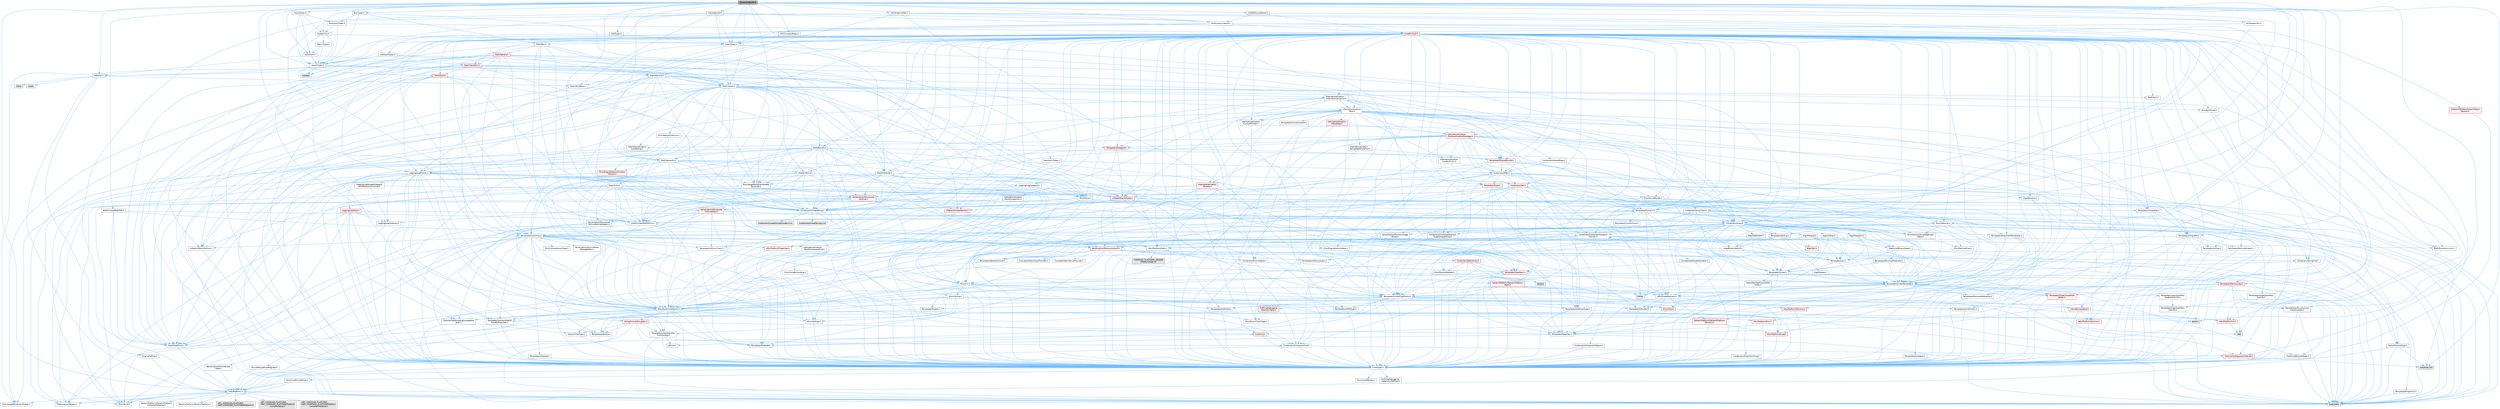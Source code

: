 digraph "DynamicMesh3.h"
{
 // INTERACTIVE_SVG=YES
 // LATEX_PDF_SIZE
  bgcolor="transparent";
  edge [fontname=Helvetica,fontsize=10,labelfontname=Helvetica,labelfontsize=10];
  node [fontname=Helvetica,fontsize=10,shape=box,height=0.2,width=0.4];
  Node1 [id="Node000001",label="DynamicMesh3.h",height=0.2,width=0.4,color="gray40", fillcolor="grey60", style="filled", fontcolor="black",tooltip=" "];
  Node1 -> Node2 [id="edge1_Node000001_Node000002",color="steelblue1",style="solid",tooltip=" "];
  Node2 [id="Node000002",label="BoxTypes.h",height=0.2,width=0.4,color="grey40", fillcolor="white", style="filled",URL="$d2/da2/BoxTypes_8h.html",tooltip=" "];
  Node2 -> Node3 [id="edge2_Node000002_Node000003",color="steelblue1",style="solid",tooltip=" "];
  Node3 [id="Node000003",label="Math/Box.h",height=0.2,width=0.4,color="grey40", fillcolor="white", style="filled",URL="$de/d0f/Box_8h.html",tooltip=" "];
  Node3 -> Node4 [id="edge3_Node000003_Node000004",color="steelblue1",style="solid",tooltip=" "];
  Node4 [id="Node000004",label="CoreTypes.h",height=0.2,width=0.4,color="grey40", fillcolor="white", style="filled",URL="$dc/dec/CoreTypes_8h.html",tooltip=" "];
  Node4 -> Node5 [id="edge4_Node000004_Node000005",color="steelblue1",style="solid",tooltip=" "];
  Node5 [id="Node000005",label="HAL/Platform.h",height=0.2,width=0.4,color="grey40", fillcolor="white", style="filled",URL="$d9/dd0/Platform_8h.html",tooltip=" "];
  Node5 -> Node6 [id="edge5_Node000005_Node000006",color="steelblue1",style="solid",tooltip=" "];
  Node6 [id="Node000006",label="Misc/Build.h",height=0.2,width=0.4,color="grey40", fillcolor="white", style="filled",URL="$d3/dbb/Build_8h.html",tooltip=" "];
  Node5 -> Node7 [id="edge6_Node000005_Node000007",color="steelblue1",style="solid",tooltip=" "];
  Node7 [id="Node000007",label="Misc/LargeWorldCoordinates.h",height=0.2,width=0.4,color="grey40", fillcolor="white", style="filled",URL="$d2/dcb/LargeWorldCoordinates_8h.html",tooltip=" "];
  Node5 -> Node8 [id="edge7_Node000005_Node000008",color="steelblue1",style="solid",tooltip=" "];
  Node8 [id="Node000008",label="type_traits",height=0.2,width=0.4,color="grey60", fillcolor="#E0E0E0", style="filled",tooltip=" "];
  Node5 -> Node9 [id="edge8_Node000005_Node000009",color="steelblue1",style="solid",tooltip=" "];
  Node9 [id="Node000009",label="PreprocessorHelpers.h",height=0.2,width=0.4,color="grey40", fillcolor="white", style="filled",URL="$db/ddb/PreprocessorHelpers_8h.html",tooltip=" "];
  Node5 -> Node10 [id="edge9_Node000005_Node000010",color="steelblue1",style="solid",tooltip=" "];
  Node10 [id="Node000010",label="UBT_COMPILED_PLATFORM\l/UBT_COMPILED_PLATFORMPlatform\lCompilerPreSetup.h",height=0.2,width=0.4,color="grey60", fillcolor="#E0E0E0", style="filled",tooltip=" "];
  Node5 -> Node11 [id="edge10_Node000005_Node000011",color="steelblue1",style="solid",tooltip=" "];
  Node11 [id="Node000011",label="GenericPlatform/GenericPlatform\lCompilerPreSetup.h",height=0.2,width=0.4,color="grey40", fillcolor="white", style="filled",URL="$d9/dc8/GenericPlatformCompilerPreSetup_8h.html",tooltip=" "];
  Node5 -> Node12 [id="edge11_Node000005_Node000012",color="steelblue1",style="solid",tooltip=" "];
  Node12 [id="Node000012",label="GenericPlatform/GenericPlatform.h",height=0.2,width=0.4,color="grey40", fillcolor="white", style="filled",URL="$d6/d84/GenericPlatform_8h.html",tooltip=" "];
  Node5 -> Node13 [id="edge12_Node000005_Node000013",color="steelblue1",style="solid",tooltip=" "];
  Node13 [id="Node000013",label="UBT_COMPILED_PLATFORM\l/UBT_COMPILED_PLATFORMPlatform.h",height=0.2,width=0.4,color="grey60", fillcolor="#E0E0E0", style="filled",tooltip=" "];
  Node5 -> Node14 [id="edge13_Node000005_Node000014",color="steelblue1",style="solid",tooltip=" "];
  Node14 [id="Node000014",label="UBT_COMPILED_PLATFORM\l/UBT_COMPILED_PLATFORMPlatform\lCompilerSetup.h",height=0.2,width=0.4,color="grey60", fillcolor="#E0E0E0", style="filled",tooltip=" "];
  Node4 -> Node15 [id="edge14_Node000004_Node000015",color="steelblue1",style="solid",tooltip=" "];
  Node15 [id="Node000015",label="ProfilingDebugging\l/UMemoryDefines.h",height=0.2,width=0.4,color="grey40", fillcolor="white", style="filled",URL="$d2/da2/UMemoryDefines_8h.html",tooltip=" "];
  Node4 -> Node16 [id="edge15_Node000004_Node000016",color="steelblue1",style="solid",tooltip=" "];
  Node16 [id="Node000016",label="Misc/CoreMiscDefines.h",height=0.2,width=0.4,color="grey40", fillcolor="white", style="filled",URL="$da/d38/CoreMiscDefines_8h.html",tooltip=" "];
  Node16 -> Node5 [id="edge16_Node000016_Node000005",color="steelblue1",style="solid",tooltip=" "];
  Node16 -> Node9 [id="edge17_Node000016_Node000009",color="steelblue1",style="solid",tooltip=" "];
  Node4 -> Node17 [id="edge18_Node000004_Node000017",color="steelblue1",style="solid",tooltip=" "];
  Node17 [id="Node000017",label="Misc/CoreDefines.h",height=0.2,width=0.4,color="grey40", fillcolor="white", style="filled",URL="$d3/dd2/CoreDefines_8h.html",tooltip=" "];
  Node3 -> Node18 [id="edge19_Node000003_Node000018",color="steelblue1",style="solid",tooltip=" "];
  Node18 [id="Node000018",label="Misc/AssertionMacros.h",height=0.2,width=0.4,color="grey40", fillcolor="white", style="filled",URL="$d0/dfa/AssertionMacros_8h.html",tooltip=" "];
  Node18 -> Node4 [id="edge20_Node000018_Node000004",color="steelblue1",style="solid",tooltip=" "];
  Node18 -> Node5 [id="edge21_Node000018_Node000005",color="steelblue1",style="solid",tooltip=" "];
  Node18 -> Node19 [id="edge22_Node000018_Node000019",color="steelblue1",style="solid",tooltip=" "];
  Node19 [id="Node000019",label="HAL/PlatformMisc.h",height=0.2,width=0.4,color="red", fillcolor="#FFF0F0", style="filled",URL="$d0/df5/PlatformMisc_8h.html",tooltip=" "];
  Node19 -> Node4 [id="edge23_Node000019_Node000004",color="steelblue1",style="solid",tooltip=" "];
  Node18 -> Node9 [id="edge24_Node000018_Node000009",color="steelblue1",style="solid",tooltip=" "];
  Node18 -> Node55 [id="edge25_Node000018_Node000055",color="steelblue1",style="solid",tooltip=" "];
  Node55 [id="Node000055",label="Templates/EnableIf.h",height=0.2,width=0.4,color="grey40", fillcolor="white", style="filled",URL="$d7/d60/EnableIf_8h.html",tooltip=" "];
  Node55 -> Node4 [id="edge26_Node000055_Node000004",color="steelblue1",style="solid",tooltip=" "];
  Node18 -> Node56 [id="edge27_Node000018_Node000056",color="steelblue1",style="solid",tooltip=" "];
  Node56 [id="Node000056",label="Templates/IsArrayOrRefOf\lTypeByPredicate.h",height=0.2,width=0.4,color="grey40", fillcolor="white", style="filled",URL="$d6/da1/IsArrayOrRefOfTypeByPredicate_8h.html",tooltip=" "];
  Node56 -> Node4 [id="edge28_Node000056_Node000004",color="steelblue1",style="solid",tooltip=" "];
  Node18 -> Node57 [id="edge29_Node000018_Node000057",color="steelblue1",style="solid",tooltip=" "];
  Node57 [id="Node000057",label="Templates/IsValidVariadic\lFunctionArg.h",height=0.2,width=0.4,color="grey40", fillcolor="white", style="filled",URL="$d0/dc8/IsValidVariadicFunctionArg_8h.html",tooltip=" "];
  Node57 -> Node4 [id="edge30_Node000057_Node000004",color="steelblue1",style="solid",tooltip=" "];
  Node57 -> Node58 [id="edge31_Node000057_Node000058",color="steelblue1",style="solid",tooltip=" "];
  Node58 [id="Node000058",label="IsEnum.h",height=0.2,width=0.4,color="grey40", fillcolor="white", style="filled",URL="$d4/de5/IsEnum_8h.html",tooltip=" "];
  Node57 -> Node8 [id="edge32_Node000057_Node000008",color="steelblue1",style="solid",tooltip=" "];
  Node18 -> Node59 [id="edge33_Node000018_Node000059",color="steelblue1",style="solid",tooltip=" "];
  Node59 [id="Node000059",label="Traits/IsCharEncodingCompatible\lWith.h",height=0.2,width=0.4,color="grey40", fillcolor="white", style="filled",URL="$df/dd1/IsCharEncodingCompatibleWith_8h.html",tooltip=" "];
  Node59 -> Node8 [id="edge34_Node000059_Node000008",color="steelblue1",style="solid",tooltip=" "];
  Node59 -> Node60 [id="edge35_Node000059_Node000060",color="steelblue1",style="solid",tooltip=" "];
  Node60 [id="Node000060",label="Traits/IsCharType.h",height=0.2,width=0.4,color="grey40", fillcolor="white", style="filled",URL="$db/d51/IsCharType_8h.html",tooltip=" "];
  Node60 -> Node4 [id="edge36_Node000060_Node000004",color="steelblue1",style="solid",tooltip=" "];
  Node18 -> Node61 [id="edge37_Node000018_Node000061",color="steelblue1",style="solid",tooltip=" "];
  Node61 [id="Node000061",label="Misc/VarArgs.h",height=0.2,width=0.4,color="grey40", fillcolor="white", style="filled",URL="$d5/d6f/VarArgs_8h.html",tooltip=" "];
  Node61 -> Node4 [id="edge38_Node000061_Node000004",color="steelblue1",style="solid",tooltip=" "];
  Node18 -> Node62 [id="edge39_Node000018_Node000062",color="steelblue1",style="solid",tooltip=" "];
  Node62 [id="Node000062",label="String/FormatStringSan.h",height=0.2,width=0.4,color="red", fillcolor="#FFF0F0", style="filled",URL="$d3/d8b/FormatStringSan_8h.html",tooltip=" "];
  Node62 -> Node8 [id="edge40_Node000062_Node000008",color="steelblue1",style="solid",tooltip=" "];
  Node62 -> Node4 [id="edge41_Node000062_Node000004",color="steelblue1",style="solid",tooltip=" "];
  Node62 -> Node63 [id="edge42_Node000062_Node000063",color="steelblue1",style="solid",tooltip=" "];
  Node63 [id="Node000063",label="Templates/Requires.h",height=0.2,width=0.4,color="grey40", fillcolor="white", style="filled",URL="$dc/d96/Requires_8h.html",tooltip=" "];
  Node63 -> Node55 [id="edge43_Node000063_Node000055",color="steelblue1",style="solid",tooltip=" "];
  Node63 -> Node8 [id="edge44_Node000063_Node000008",color="steelblue1",style="solid",tooltip=" "];
  Node62 -> Node64 [id="edge45_Node000062_Node000064",color="steelblue1",style="solid",tooltip=" "];
  Node64 [id="Node000064",label="Templates/Identity.h",height=0.2,width=0.4,color="grey40", fillcolor="white", style="filled",URL="$d0/dd5/Identity_8h.html",tooltip=" "];
  Node62 -> Node57 [id="edge46_Node000062_Node000057",color="steelblue1",style="solid",tooltip=" "];
  Node62 -> Node60 [id="edge47_Node000062_Node000060",color="steelblue1",style="solid",tooltip=" "];
  Node62 -> Node27 [id="edge48_Node000062_Node000027",color="steelblue1",style="solid",tooltip=" "];
  Node27 [id="Node000027",label="Containers/ContainersFwd.h",height=0.2,width=0.4,color="grey40", fillcolor="white", style="filled",URL="$d4/d0a/ContainersFwd_8h.html",tooltip=" "];
  Node27 -> Node5 [id="edge49_Node000027_Node000005",color="steelblue1",style="solid",tooltip=" "];
  Node27 -> Node4 [id="edge50_Node000027_Node000004",color="steelblue1",style="solid",tooltip=" "];
  Node27 -> Node24 [id="edge51_Node000027_Node000024",color="steelblue1",style="solid",tooltip=" "];
  Node24 [id="Node000024",label="Traits/IsContiguousContainer.h",height=0.2,width=0.4,color="red", fillcolor="#FFF0F0", style="filled",URL="$d5/d3c/IsContiguousContainer_8h.html",tooltip=" "];
  Node24 -> Node4 [id="edge52_Node000024_Node000004",color="steelblue1",style="solid",tooltip=" "];
  Node24 -> Node23 [id="edge53_Node000024_Node000023",color="steelblue1",style="solid",tooltip=" "];
  Node23 [id="Node000023",label="initializer_list",height=0.2,width=0.4,color="grey60", fillcolor="#E0E0E0", style="filled",tooltip=" "];
  Node18 -> Node68 [id="edge54_Node000018_Node000068",color="steelblue1",style="solid",tooltip=" "];
  Node68 [id="Node000068",label="atomic",height=0.2,width=0.4,color="grey60", fillcolor="#E0E0E0", style="filled",tooltip=" "];
  Node3 -> Node28 [id="edge55_Node000003_Node000028",color="steelblue1",style="solid",tooltip=" "];
  Node28 [id="Node000028",label="Math/MathFwd.h",height=0.2,width=0.4,color="grey40", fillcolor="white", style="filled",URL="$d2/d10/MathFwd_8h.html",tooltip=" "];
  Node28 -> Node5 [id="edge56_Node000028_Node000005",color="steelblue1",style="solid",tooltip=" "];
  Node3 -> Node69 [id="edge57_Node000003_Node000069",color="steelblue1",style="solid",tooltip=" "];
  Node69 [id="Node000069",label="Math/UnrealMathUtility.h",height=0.2,width=0.4,color="grey40", fillcolor="white", style="filled",URL="$db/db8/UnrealMathUtility_8h.html",tooltip=" "];
  Node69 -> Node4 [id="edge58_Node000069_Node000004",color="steelblue1",style="solid",tooltip=" "];
  Node69 -> Node18 [id="edge59_Node000069_Node000018",color="steelblue1",style="solid",tooltip=" "];
  Node69 -> Node70 [id="edge60_Node000069_Node000070",color="steelblue1",style="solid",tooltip=" "];
  Node70 [id="Node000070",label="HAL/PlatformMath.h",height=0.2,width=0.4,color="grey40", fillcolor="white", style="filled",URL="$dc/d53/PlatformMath_8h.html",tooltip=" "];
  Node70 -> Node4 [id="edge61_Node000070_Node000004",color="steelblue1",style="solid",tooltip=" "];
  Node70 -> Node71 [id="edge62_Node000070_Node000071",color="steelblue1",style="solid",tooltip=" "];
  Node71 [id="Node000071",label="GenericPlatform/GenericPlatform\lMath.h",height=0.2,width=0.4,color="red", fillcolor="#FFF0F0", style="filled",URL="$d5/d79/GenericPlatformMath_8h.html",tooltip=" "];
  Node71 -> Node4 [id="edge63_Node000071_Node000004",color="steelblue1",style="solid",tooltip=" "];
  Node71 -> Node27 [id="edge64_Node000071_Node000027",color="steelblue1",style="solid",tooltip=" "];
  Node71 -> Node31 [id="edge65_Node000071_Node000031",color="steelblue1",style="solid",tooltip=" "];
  Node31 [id="Node000031",label="HAL/PlatformCrt.h",height=0.2,width=0.4,color="red", fillcolor="#FFF0F0", style="filled",URL="$d8/d75/PlatformCrt_8h.html",tooltip=" "];
  Node31 -> Node32 [id="edge66_Node000031_Node000032",color="steelblue1",style="solid",tooltip=" "];
  Node32 [id="Node000032",label="new",height=0.2,width=0.4,color="grey60", fillcolor="#E0E0E0", style="filled",tooltip=" "];
  Node71 -> Node72 [id="edge67_Node000071_Node000072",color="steelblue1",style="solid",tooltip=" "];
  Node72 [id="Node000072",label="Templates/AndOrNot.h",height=0.2,width=0.4,color="grey40", fillcolor="white", style="filled",URL="$db/d0a/AndOrNot_8h.html",tooltip=" "];
  Node72 -> Node4 [id="edge68_Node000072_Node000004",color="steelblue1",style="solid",tooltip=" "];
  Node71 -> Node76 [id="edge69_Node000071_Node000076",color="steelblue1",style="solid",tooltip=" "];
  Node76 [id="Node000076",label="Templates/UnrealTypeTraits.h",height=0.2,width=0.4,color="grey40", fillcolor="white", style="filled",URL="$d2/d2d/UnrealTypeTraits_8h.html",tooltip=" "];
  Node76 -> Node4 [id="edge70_Node000076_Node000004",color="steelblue1",style="solid",tooltip=" "];
  Node76 -> Node77 [id="edge71_Node000076_Node000077",color="steelblue1",style="solid",tooltip=" "];
  Node77 [id="Node000077",label="Templates/IsPointer.h",height=0.2,width=0.4,color="grey40", fillcolor="white", style="filled",URL="$d7/d05/IsPointer_8h.html",tooltip=" "];
  Node77 -> Node4 [id="edge72_Node000077_Node000004",color="steelblue1",style="solid",tooltip=" "];
  Node76 -> Node18 [id="edge73_Node000076_Node000018",color="steelblue1",style="solid",tooltip=" "];
  Node76 -> Node72 [id="edge74_Node000076_Node000072",color="steelblue1",style="solid",tooltip=" "];
  Node76 -> Node55 [id="edge75_Node000076_Node000055",color="steelblue1",style="solid",tooltip=" "];
  Node76 -> Node78 [id="edge76_Node000076_Node000078",color="steelblue1",style="solid",tooltip=" "];
  Node78 [id="Node000078",label="Templates/IsArithmetic.h",height=0.2,width=0.4,color="grey40", fillcolor="white", style="filled",URL="$d2/d5d/IsArithmetic_8h.html",tooltip=" "];
  Node78 -> Node4 [id="edge77_Node000078_Node000004",color="steelblue1",style="solid",tooltip=" "];
  Node76 -> Node58 [id="edge78_Node000076_Node000058",color="steelblue1",style="solid",tooltip=" "];
  Node76 -> Node79 [id="edge79_Node000076_Node000079",color="steelblue1",style="solid",tooltip=" "];
  Node79 [id="Node000079",label="Templates/Models.h",height=0.2,width=0.4,color="grey40", fillcolor="white", style="filled",URL="$d3/d0c/Models_8h.html",tooltip=" "];
  Node79 -> Node64 [id="edge80_Node000079_Node000064",color="steelblue1",style="solid",tooltip=" "];
  Node76 -> Node80 [id="edge81_Node000076_Node000080",color="steelblue1",style="solid",tooltip=" "];
  Node80 [id="Node000080",label="Templates/IsPODType.h",height=0.2,width=0.4,color="grey40", fillcolor="white", style="filled",URL="$d7/db1/IsPODType_8h.html",tooltip=" "];
  Node80 -> Node4 [id="edge82_Node000080_Node000004",color="steelblue1",style="solid",tooltip=" "];
  Node76 -> Node81 [id="edge83_Node000076_Node000081",color="steelblue1",style="solid",tooltip=" "];
  Node81 [id="Node000081",label="Templates/IsUECoreType.h",height=0.2,width=0.4,color="grey40", fillcolor="white", style="filled",URL="$d1/db8/IsUECoreType_8h.html",tooltip=" "];
  Node81 -> Node4 [id="edge84_Node000081_Node000004",color="steelblue1",style="solid",tooltip=" "];
  Node81 -> Node8 [id="edge85_Node000081_Node000008",color="steelblue1",style="solid",tooltip=" "];
  Node76 -> Node82 [id="edge86_Node000076_Node000082",color="steelblue1",style="solid",tooltip=" "];
  Node82 [id="Node000082",label="Templates/IsTriviallyCopy\lConstructible.h",height=0.2,width=0.4,color="grey40", fillcolor="white", style="filled",URL="$d3/d78/IsTriviallyCopyConstructible_8h.html",tooltip=" "];
  Node82 -> Node4 [id="edge87_Node000082_Node000004",color="steelblue1",style="solid",tooltip=" "];
  Node82 -> Node8 [id="edge88_Node000082_Node000008",color="steelblue1",style="solid",tooltip=" "];
  Node71 -> Node63 [id="edge89_Node000071_Node000063",color="steelblue1",style="solid",tooltip=" "];
  Node71 -> Node86 [id="edge90_Node000071_Node000086",color="steelblue1",style="solid",tooltip=" "];
  Node86 [id="Node000086",label="Templates/TypeCompatible\lBytes.h",height=0.2,width=0.4,color="red", fillcolor="#FFF0F0", style="filled",URL="$df/d0a/TypeCompatibleBytes_8h.html",tooltip=" "];
  Node86 -> Node4 [id="edge91_Node000086_Node000004",color="steelblue1",style="solid",tooltip=" "];
  Node86 -> Node32 [id="edge92_Node000086_Node000032",color="steelblue1",style="solid",tooltip=" "];
  Node86 -> Node8 [id="edge93_Node000086_Node000008",color="steelblue1",style="solid",tooltip=" "];
  Node71 -> Node87 [id="edge94_Node000071_Node000087",color="steelblue1",style="solid",tooltip=" "];
  Node87 [id="Node000087",label="limits",height=0.2,width=0.4,color="grey60", fillcolor="#E0E0E0", style="filled",tooltip=" "];
  Node71 -> Node8 [id="edge95_Node000071_Node000008",color="steelblue1",style="solid",tooltip=" "];
  Node70 -> Node88 [id="edge96_Node000070_Node000088",color="steelblue1",style="solid",tooltip=" "];
  Node88 [id="Node000088",label="COMPILED_PLATFORM_HEADER\l(PlatformMath.h)",height=0.2,width=0.4,color="grey60", fillcolor="#E0E0E0", style="filled",tooltip=" "];
  Node69 -> Node28 [id="edge97_Node000069_Node000028",color="steelblue1",style="solid",tooltip=" "];
  Node69 -> Node64 [id="edge98_Node000069_Node000064",color="steelblue1",style="solid",tooltip=" "];
  Node69 -> Node63 [id="edge99_Node000069_Node000063",color="steelblue1",style="solid",tooltip=" "];
  Node3 -> Node89 [id="edge100_Node000003_Node000089",color="steelblue1",style="solid",tooltip=" "];
  Node89 [id="Node000089",label="Containers/UnrealString.h",height=0.2,width=0.4,color="grey40", fillcolor="white", style="filled",URL="$d5/dba/UnrealString_8h.html",tooltip=" "];
  Node89 -> Node90 [id="edge101_Node000089_Node000090",color="steelblue1",style="solid",tooltip=" "];
  Node90 [id="Node000090",label="Containers/UnrealStringIncludes.h.inl",height=0.2,width=0.4,color="grey60", fillcolor="#E0E0E0", style="filled",tooltip=" "];
  Node89 -> Node91 [id="edge102_Node000089_Node000091",color="steelblue1",style="solid",tooltip=" "];
  Node91 [id="Node000091",label="Containers/UnrealString.h.inl",height=0.2,width=0.4,color="grey60", fillcolor="#E0E0E0", style="filled",tooltip=" "];
  Node89 -> Node92 [id="edge103_Node000089_Node000092",color="steelblue1",style="solid",tooltip=" "];
  Node92 [id="Node000092",label="Misc/StringFormatArg.h",height=0.2,width=0.4,color="grey40", fillcolor="white", style="filled",URL="$d2/d16/StringFormatArg_8h.html",tooltip=" "];
  Node92 -> Node27 [id="edge104_Node000092_Node000027",color="steelblue1",style="solid",tooltip=" "];
  Node3 -> Node93 [id="edge105_Node000003_Node000093",color="steelblue1",style="solid",tooltip=" "];
  Node93 [id="Node000093",label="Math/Vector.h",height=0.2,width=0.4,color="grey40", fillcolor="white", style="filled",URL="$d6/dbe/Vector_8h.html",tooltip=" "];
  Node93 -> Node4 [id="edge106_Node000093_Node000004",color="steelblue1",style="solid",tooltip=" "];
  Node93 -> Node18 [id="edge107_Node000093_Node000018",color="steelblue1",style="solid",tooltip=" "];
  Node93 -> Node28 [id="edge108_Node000093_Node000028",color="steelblue1",style="solid",tooltip=" "];
  Node93 -> Node41 [id="edge109_Node000093_Node000041",color="steelblue1",style="solid",tooltip=" "];
  Node41 [id="Node000041",label="Math/NumericLimits.h",height=0.2,width=0.4,color="grey40", fillcolor="white", style="filled",URL="$df/d1b/NumericLimits_8h.html",tooltip=" "];
  Node41 -> Node4 [id="edge110_Node000041_Node000004",color="steelblue1",style="solid",tooltip=" "];
  Node93 -> Node94 [id="edge111_Node000093_Node000094",color="steelblue1",style="solid",tooltip=" "];
  Node94 [id="Node000094",label="Misc/Crc.h",height=0.2,width=0.4,color="grey40", fillcolor="white", style="filled",URL="$d4/dd2/Crc_8h.html",tooltip=" "];
  Node94 -> Node4 [id="edge112_Node000094_Node000004",color="steelblue1",style="solid",tooltip=" "];
  Node94 -> Node95 [id="edge113_Node000094_Node000095",color="steelblue1",style="solid",tooltip=" "];
  Node95 [id="Node000095",label="HAL/PlatformString.h",height=0.2,width=0.4,color="red", fillcolor="#FFF0F0", style="filled",URL="$db/db5/PlatformString_8h.html",tooltip=" "];
  Node95 -> Node4 [id="edge114_Node000095_Node000004",color="steelblue1",style="solid",tooltip=" "];
  Node94 -> Node18 [id="edge115_Node000094_Node000018",color="steelblue1",style="solid",tooltip=" "];
  Node94 -> Node97 [id="edge116_Node000094_Node000097",color="steelblue1",style="solid",tooltip=" "];
  Node97 [id="Node000097",label="Misc/CString.h",height=0.2,width=0.4,color="grey40", fillcolor="white", style="filled",URL="$d2/d49/CString_8h.html",tooltip=" "];
  Node97 -> Node4 [id="edge117_Node000097_Node000004",color="steelblue1",style="solid",tooltip=" "];
  Node97 -> Node31 [id="edge118_Node000097_Node000031",color="steelblue1",style="solid",tooltip=" "];
  Node97 -> Node95 [id="edge119_Node000097_Node000095",color="steelblue1",style="solid",tooltip=" "];
  Node97 -> Node18 [id="edge120_Node000097_Node000018",color="steelblue1",style="solid",tooltip=" "];
  Node97 -> Node98 [id="edge121_Node000097_Node000098",color="steelblue1",style="solid",tooltip=" "];
  Node98 [id="Node000098",label="Misc/Char.h",height=0.2,width=0.4,color="red", fillcolor="#FFF0F0", style="filled",URL="$d0/d58/Char_8h.html",tooltip=" "];
  Node98 -> Node4 [id="edge122_Node000098_Node000004",color="steelblue1",style="solid",tooltip=" "];
  Node98 -> Node8 [id="edge123_Node000098_Node000008",color="steelblue1",style="solid",tooltip=" "];
  Node97 -> Node61 [id="edge124_Node000097_Node000061",color="steelblue1",style="solid",tooltip=" "];
  Node97 -> Node56 [id="edge125_Node000097_Node000056",color="steelblue1",style="solid",tooltip=" "];
  Node97 -> Node57 [id="edge126_Node000097_Node000057",color="steelblue1",style="solid",tooltip=" "];
  Node97 -> Node59 [id="edge127_Node000097_Node000059",color="steelblue1",style="solid",tooltip=" "];
  Node94 -> Node98 [id="edge128_Node000094_Node000098",color="steelblue1",style="solid",tooltip=" "];
  Node94 -> Node76 [id="edge129_Node000094_Node000076",color="steelblue1",style="solid",tooltip=" "];
  Node94 -> Node60 [id="edge130_Node000094_Node000060",color="steelblue1",style="solid",tooltip=" "];
  Node93 -> Node69 [id="edge131_Node000093_Node000069",color="steelblue1",style="solid",tooltip=" "];
  Node93 -> Node89 [id="edge132_Node000093_Node000089",color="steelblue1",style="solid",tooltip=" "];
  Node93 -> Node102 [id="edge133_Node000093_Node000102",color="steelblue1",style="solid",tooltip=" "];
  Node102 [id="Node000102",label="Misc/Parse.h",height=0.2,width=0.4,color="grey40", fillcolor="white", style="filled",URL="$dc/d71/Parse_8h.html",tooltip=" "];
  Node102 -> Node21 [id="edge134_Node000102_Node000021",color="steelblue1",style="solid",tooltip=" "];
  Node21 [id="Node000021",label="Containers/StringFwd.h",height=0.2,width=0.4,color="grey40", fillcolor="white", style="filled",URL="$df/d37/StringFwd_8h.html",tooltip=" "];
  Node21 -> Node4 [id="edge135_Node000021_Node000004",color="steelblue1",style="solid",tooltip=" "];
  Node21 -> Node22 [id="edge136_Node000021_Node000022",color="steelblue1",style="solid",tooltip=" "];
  Node22 [id="Node000022",label="Traits/ElementType.h",height=0.2,width=0.4,color="grey40", fillcolor="white", style="filled",URL="$d5/d4f/ElementType_8h.html",tooltip=" "];
  Node22 -> Node5 [id="edge137_Node000022_Node000005",color="steelblue1",style="solid",tooltip=" "];
  Node22 -> Node23 [id="edge138_Node000022_Node000023",color="steelblue1",style="solid",tooltip=" "];
  Node22 -> Node8 [id="edge139_Node000022_Node000008",color="steelblue1",style="solid",tooltip=" "];
  Node21 -> Node24 [id="edge140_Node000021_Node000024",color="steelblue1",style="solid",tooltip=" "];
  Node102 -> Node89 [id="edge141_Node000102_Node000089",color="steelblue1",style="solid",tooltip=" "];
  Node102 -> Node4 [id="edge142_Node000102_Node000004",color="steelblue1",style="solid",tooltip=" "];
  Node102 -> Node31 [id="edge143_Node000102_Node000031",color="steelblue1",style="solid",tooltip=" "];
  Node102 -> Node6 [id="edge144_Node000102_Node000006",color="steelblue1",style="solid",tooltip=" "];
  Node102 -> Node43 [id="edge145_Node000102_Node000043",color="steelblue1",style="solid",tooltip=" "];
  Node43 [id="Node000043",label="Misc/EnumClassFlags.h",height=0.2,width=0.4,color="grey40", fillcolor="white", style="filled",URL="$d8/de7/EnumClassFlags_8h.html",tooltip=" "];
  Node102 -> Node103 [id="edge146_Node000102_Node000103",color="steelblue1",style="solid",tooltip=" "];
  Node103 [id="Node000103",label="Templates/Function.h",height=0.2,width=0.4,color="grey40", fillcolor="white", style="filled",URL="$df/df5/Function_8h.html",tooltip=" "];
  Node103 -> Node4 [id="edge147_Node000103_Node000004",color="steelblue1",style="solid",tooltip=" "];
  Node103 -> Node18 [id="edge148_Node000103_Node000018",color="steelblue1",style="solid",tooltip=" "];
  Node103 -> Node104 [id="edge149_Node000103_Node000104",color="steelblue1",style="solid",tooltip=" "];
  Node104 [id="Node000104",label="Misc/IntrusiveUnsetOptional\lState.h",height=0.2,width=0.4,color="grey40", fillcolor="white", style="filled",URL="$d2/d0a/IntrusiveUnsetOptionalState_8h.html",tooltip=" "];
  Node104 -> Node105 [id="edge150_Node000104_Node000105",color="steelblue1",style="solid",tooltip=" "];
  Node105 [id="Node000105",label="Misc/OptionalFwd.h",height=0.2,width=0.4,color="grey40", fillcolor="white", style="filled",URL="$dc/d50/OptionalFwd_8h.html",tooltip=" "];
  Node103 -> Node106 [id="edge151_Node000103_Node000106",color="steelblue1",style="solid",tooltip=" "];
  Node106 [id="Node000106",label="HAL/UnrealMemory.h",height=0.2,width=0.4,color="grey40", fillcolor="white", style="filled",URL="$d9/d96/UnrealMemory_8h.html",tooltip=" "];
  Node106 -> Node4 [id="edge152_Node000106_Node000004",color="steelblue1",style="solid",tooltip=" "];
  Node106 -> Node107 [id="edge153_Node000106_Node000107",color="steelblue1",style="solid",tooltip=" "];
  Node107 [id="Node000107",label="GenericPlatform/GenericPlatform\lMemory.h",height=0.2,width=0.4,color="red", fillcolor="#FFF0F0", style="filled",URL="$dd/d22/GenericPlatformMemory_8h.html",tooltip=" "];
  Node107 -> Node26 [id="edge154_Node000107_Node000026",color="steelblue1",style="solid",tooltip=" "];
  Node26 [id="Node000026",label="CoreFwd.h",height=0.2,width=0.4,color="red", fillcolor="#FFF0F0", style="filled",URL="$d1/d1e/CoreFwd_8h.html",tooltip=" "];
  Node26 -> Node4 [id="edge155_Node000026_Node000004",color="steelblue1",style="solid",tooltip=" "];
  Node26 -> Node27 [id="edge156_Node000026_Node000027",color="steelblue1",style="solid",tooltip=" "];
  Node26 -> Node28 [id="edge157_Node000026_Node000028",color="steelblue1",style="solid",tooltip=" "];
  Node107 -> Node4 [id="edge158_Node000107_Node000004",color="steelblue1",style="solid",tooltip=" "];
  Node107 -> Node95 [id="edge159_Node000107_Node000095",color="steelblue1",style="solid",tooltip=" "];
  Node106 -> Node108 [id="edge160_Node000106_Node000108",color="steelblue1",style="solid",tooltip=" "];
  Node108 [id="Node000108",label="HAL/MemoryBase.h",height=0.2,width=0.4,color="red", fillcolor="#FFF0F0", style="filled",URL="$d6/d9f/MemoryBase_8h.html",tooltip=" "];
  Node108 -> Node4 [id="edge161_Node000108_Node000004",color="steelblue1",style="solid",tooltip=" "];
  Node108 -> Node48 [id="edge162_Node000108_Node000048",color="steelblue1",style="solid",tooltip=" "];
  Node48 [id="Node000048",label="HAL/PlatformAtomics.h",height=0.2,width=0.4,color="red", fillcolor="#FFF0F0", style="filled",URL="$d3/d36/PlatformAtomics_8h.html",tooltip=" "];
  Node48 -> Node4 [id="edge163_Node000048_Node000004",color="steelblue1",style="solid",tooltip=" "];
  Node108 -> Node31 [id="edge164_Node000108_Node000031",color="steelblue1",style="solid",tooltip=" "];
  Node106 -> Node117 [id="edge165_Node000106_Node000117",color="steelblue1",style="solid",tooltip=" "];
  Node117 [id="Node000117",label="HAL/PlatformMemory.h",height=0.2,width=0.4,color="red", fillcolor="#FFF0F0", style="filled",URL="$de/d68/PlatformMemory_8h.html",tooltip=" "];
  Node117 -> Node4 [id="edge166_Node000117_Node000004",color="steelblue1",style="solid",tooltip=" "];
  Node117 -> Node107 [id="edge167_Node000117_Node000107",color="steelblue1",style="solid",tooltip=" "];
  Node106 -> Node119 [id="edge168_Node000106_Node000119",color="steelblue1",style="solid",tooltip=" "];
  Node119 [id="Node000119",label="ProfilingDebugging\l/MemoryTrace.h",height=0.2,width=0.4,color="red", fillcolor="#FFF0F0", style="filled",URL="$da/dd7/MemoryTrace_8h.html",tooltip=" "];
  Node119 -> Node5 [id="edge169_Node000119_Node000005",color="steelblue1",style="solid",tooltip=" "];
  Node119 -> Node43 [id="edge170_Node000119_Node000043",color="steelblue1",style="solid",tooltip=" "];
  Node106 -> Node77 [id="edge171_Node000106_Node000077",color="steelblue1",style="solid",tooltip=" "];
  Node103 -> Node120 [id="edge172_Node000103_Node000120",color="steelblue1",style="solid",tooltip=" "];
  Node120 [id="Node000120",label="Templates/FunctionFwd.h",height=0.2,width=0.4,color="grey40", fillcolor="white", style="filled",URL="$d6/d54/FunctionFwd_8h.html",tooltip=" "];
  Node103 -> Node76 [id="edge173_Node000103_Node000076",color="steelblue1",style="solid",tooltip=" "];
  Node103 -> Node121 [id="edge174_Node000103_Node000121",color="steelblue1",style="solid",tooltip=" "];
  Node121 [id="Node000121",label="Templates/Invoke.h",height=0.2,width=0.4,color="grey40", fillcolor="white", style="filled",URL="$d7/deb/Invoke_8h.html",tooltip=" "];
  Node121 -> Node4 [id="edge175_Node000121_Node000004",color="steelblue1",style="solid",tooltip=" "];
  Node121 -> Node122 [id="edge176_Node000121_Node000122",color="steelblue1",style="solid",tooltip=" "];
  Node122 [id="Node000122",label="Traits/MemberFunctionPtr\lOuter.h",height=0.2,width=0.4,color="grey40", fillcolor="white", style="filled",URL="$db/da7/MemberFunctionPtrOuter_8h.html",tooltip=" "];
  Node121 -> Node123 [id="edge177_Node000121_Node000123",color="steelblue1",style="solid",tooltip=" "];
  Node123 [id="Node000123",label="Templates/UnrealTemplate.h",height=0.2,width=0.4,color="grey40", fillcolor="white", style="filled",URL="$d4/d24/UnrealTemplate_8h.html",tooltip=" "];
  Node123 -> Node4 [id="edge178_Node000123_Node000004",color="steelblue1",style="solid",tooltip=" "];
  Node123 -> Node77 [id="edge179_Node000123_Node000077",color="steelblue1",style="solid",tooltip=" "];
  Node123 -> Node106 [id="edge180_Node000123_Node000106",color="steelblue1",style="solid",tooltip=" "];
  Node123 -> Node124 [id="edge181_Node000123_Node000124",color="steelblue1",style="solid",tooltip=" "];
  Node124 [id="Node000124",label="Templates/CopyQualifiers\lAndRefsFromTo.h",height=0.2,width=0.4,color="grey40", fillcolor="white", style="filled",URL="$d3/db3/CopyQualifiersAndRefsFromTo_8h.html",tooltip=" "];
  Node124 -> Node125 [id="edge182_Node000124_Node000125",color="steelblue1",style="solid",tooltip=" "];
  Node125 [id="Node000125",label="Templates/CopyQualifiers\lFromTo.h",height=0.2,width=0.4,color="grey40", fillcolor="white", style="filled",URL="$d5/db4/CopyQualifiersFromTo_8h.html",tooltip=" "];
  Node123 -> Node76 [id="edge183_Node000123_Node000076",color="steelblue1",style="solid",tooltip=" "];
  Node123 -> Node74 [id="edge184_Node000123_Node000074",color="steelblue1",style="solid",tooltip=" "];
  Node74 [id="Node000074",label="Templates/RemoveReference.h",height=0.2,width=0.4,color="grey40", fillcolor="white", style="filled",URL="$da/dbe/RemoveReference_8h.html",tooltip=" "];
  Node74 -> Node4 [id="edge185_Node000074_Node000004",color="steelblue1",style="solid",tooltip=" "];
  Node123 -> Node63 [id="edge186_Node000123_Node000063",color="steelblue1",style="solid",tooltip=" "];
  Node123 -> Node86 [id="edge187_Node000123_Node000086",color="steelblue1",style="solid",tooltip=" "];
  Node123 -> Node64 [id="edge188_Node000123_Node000064",color="steelblue1",style="solid",tooltip=" "];
  Node123 -> Node24 [id="edge189_Node000123_Node000024",color="steelblue1",style="solid",tooltip=" "];
  Node123 -> Node126 [id="edge190_Node000123_Node000126",color="steelblue1",style="solid",tooltip=" "];
  Node126 [id="Node000126",label="Traits/UseBitwiseSwap.h",height=0.2,width=0.4,color="grey40", fillcolor="white", style="filled",URL="$db/df3/UseBitwiseSwap_8h.html",tooltip=" "];
  Node126 -> Node4 [id="edge191_Node000126_Node000004",color="steelblue1",style="solid",tooltip=" "];
  Node126 -> Node8 [id="edge192_Node000126_Node000008",color="steelblue1",style="solid",tooltip=" "];
  Node123 -> Node8 [id="edge193_Node000123_Node000008",color="steelblue1",style="solid",tooltip=" "];
  Node121 -> Node8 [id="edge194_Node000121_Node000008",color="steelblue1",style="solid",tooltip=" "];
  Node103 -> Node123 [id="edge195_Node000103_Node000123",color="steelblue1",style="solid",tooltip=" "];
  Node103 -> Node63 [id="edge196_Node000103_Node000063",color="steelblue1",style="solid",tooltip=" "];
  Node103 -> Node69 [id="edge197_Node000103_Node000069",color="steelblue1",style="solid",tooltip=" "];
  Node103 -> Node32 [id="edge198_Node000103_Node000032",color="steelblue1",style="solid",tooltip=" "];
  Node103 -> Node8 [id="edge199_Node000103_Node000008",color="steelblue1",style="solid",tooltip=" "];
  Node93 -> Node127 [id="edge200_Node000093_Node000127",color="steelblue1",style="solid",tooltip=" "];
  Node127 [id="Node000127",label="Misc/LargeWorldCoordinates\lSerializer.h",height=0.2,width=0.4,color="grey40", fillcolor="white", style="filled",URL="$d7/df9/LargeWorldCoordinatesSerializer_8h.html",tooltip=" "];
  Node127 -> Node128 [id="edge201_Node000127_Node000128",color="steelblue1",style="solid",tooltip=" "];
  Node128 [id="Node000128",label="UObject/NameTypes.h",height=0.2,width=0.4,color="red", fillcolor="#FFF0F0", style="filled",URL="$d6/d35/NameTypes_8h.html",tooltip=" "];
  Node128 -> Node4 [id="edge202_Node000128_Node000004",color="steelblue1",style="solid",tooltip=" "];
  Node128 -> Node18 [id="edge203_Node000128_Node000018",color="steelblue1",style="solid",tooltip=" "];
  Node128 -> Node106 [id="edge204_Node000128_Node000106",color="steelblue1",style="solid",tooltip=" "];
  Node128 -> Node76 [id="edge205_Node000128_Node000076",color="steelblue1",style="solid",tooltip=" "];
  Node128 -> Node123 [id="edge206_Node000128_Node000123",color="steelblue1",style="solid",tooltip=" "];
  Node128 -> Node89 [id="edge207_Node000128_Node000089",color="steelblue1",style="solid",tooltip=" "];
  Node128 -> Node21 [id="edge208_Node000128_Node000021",color="steelblue1",style="solid",tooltip=" "];
  Node128 -> Node179 [id="edge209_Node000128_Node000179",color="steelblue1",style="solid",tooltip=" "];
  Node179 [id="Node000179",label="UObject/UnrealNames.h",height=0.2,width=0.4,color="red", fillcolor="#FFF0F0", style="filled",URL="$d8/db1/UnrealNames_8h.html",tooltip=" "];
  Node179 -> Node4 [id="edge210_Node000179_Node000004",color="steelblue1",style="solid",tooltip=" "];
  Node128 -> Node153 [id="edge211_Node000128_Node000153",color="steelblue1",style="solid",tooltip=" "];
  Node153 [id="Node000153",label="Serialization/MemoryLayout.h",height=0.2,width=0.4,color="red", fillcolor="#FFF0F0", style="filled",URL="$d7/d66/MemoryLayout_8h.html",tooltip=" "];
  Node153 -> Node154 [id="edge212_Node000153_Node000154",color="steelblue1",style="solid",tooltip=" "];
  Node154 [id="Node000154",label="Concepts/StaticClassProvider.h",height=0.2,width=0.4,color="grey40", fillcolor="white", style="filled",URL="$dd/d83/StaticClassProvider_8h.html",tooltip=" "];
  Node153 -> Node155 [id="edge213_Node000153_Node000155",color="steelblue1",style="solid",tooltip=" "];
  Node155 [id="Node000155",label="Concepts/StaticStructProvider.h",height=0.2,width=0.4,color="grey40", fillcolor="white", style="filled",URL="$d5/d77/StaticStructProvider_8h.html",tooltip=" "];
  Node153 -> Node156 [id="edge214_Node000153_Node000156",color="steelblue1",style="solid",tooltip=" "];
  Node156 [id="Node000156",label="Containers/EnumAsByte.h",height=0.2,width=0.4,color="grey40", fillcolor="white", style="filled",URL="$d6/d9a/EnumAsByte_8h.html",tooltip=" "];
  Node156 -> Node4 [id="edge215_Node000156_Node000004",color="steelblue1",style="solid",tooltip=" "];
  Node156 -> Node80 [id="edge216_Node000156_Node000080",color="steelblue1",style="solid",tooltip=" "];
  Node156 -> Node157 [id="edge217_Node000156_Node000157",color="steelblue1",style="solid",tooltip=" "];
  Node157 [id="Node000157",label="Templates/TypeHash.h",height=0.2,width=0.4,color="red", fillcolor="#FFF0F0", style="filled",URL="$d1/d62/TypeHash_8h.html",tooltip=" "];
  Node157 -> Node4 [id="edge218_Node000157_Node000004",color="steelblue1",style="solid",tooltip=" "];
  Node157 -> Node63 [id="edge219_Node000157_Node000063",color="steelblue1",style="solid",tooltip=" "];
  Node157 -> Node94 [id="edge220_Node000157_Node000094",color="steelblue1",style="solid",tooltip=" "];
  Node157 -> Node8 [id="edge221_Node000157_Node000008",color="steelblue1",style="solid",tooltip=" "];
  Node153 -> Node21 [id="edge222_Node000153_Node000021",color="steelblue1",style="solid",tooltip=" "];
  Node153 -> Node106 [id="edge223_Node000153_Node000106",color="steelblue1",style="solid",tooltip=" "];
  Node153 -> Node159 [id="edge224_Node000153_Node000159",color="steelblue1",style="solid",tooltip=" "];
  Node159 [id="Node000159",label="Misc/DelayedAutoRegister.h",height=0.2,width=0.4,color="grey40", fillcolor="white", style="filled",URL="$d1/dda/DelayedAutoRegister_8h.html",tooltip=" "];
  Node159 -> Node5 [id="edge225_Node000159_Node000005",color="steelblue1",style="solid",tooltip=" "];
  Node153 -> Node55 [id="edge226_Node000153_Node000055",color="steelblue1",style="solid",tooltip=" "];
  Node153 -> Node135 [id="edge227_Node000153_Node000135",color="steelblue1",style="solid",tooltip=" "];
  Node135 [id="Node000135",label="Templates/IsPolymorphic.h",height=0.2,width=0.4,color="grey40", fillcolor="white", style="filled",URL="$dc/d20/IsPolymorphic_8h.html",tooltip=" "];
  Node153 -> Node79 [id="edge228_Node000153_Node000079",color="steelblue1",style="solid",tooltip=" "];
  Node153 -> Node123 [id="edge229_Node000153_Node000123",color="steelblue1",style="solid",tooltip=" "];
  Node128 -> Node104 [id="edge230_Node000128_Node000104",color="steelblue1",style="solid",tooltip=" "];
  Node127 -> Node151 [id="edge231_Node000127_Node000151",color="steelblue1",style="solid",tooltip=" "];
  Node151 [id="Node000151",label="UObject/ObjectVersion.h",height=0.2,width=0.4,color="grey40", fillcolor="white", style="filled",URL="$da/d63/ObjectVersion_8h.html",tooltip=" "];
  Node151 -> Node4 [id="edge232_Node000151_Node000004",color="steelblue1",style="solid",tooltip=" "];
  Node127 -> Node187 [id="edge233_Node000127_Node000187",color="steelblue1",style="solid",tooltip=" "];
  Node187 [id="Node000187",label="Serialization/Structured\lArchive.h",height=0.2,width=0.4,color="red", fillcolor="#FFF0F0", style="filled",URL="$d9/d1e/StructuredArchive_8h.html",tooltip=" "];
  Node187 -> Node137 [id="edge234_Node000187_Node000137",color="steelblue1",style="solid",tooltip=" "];
  Node137 [id="Node000137",label="Containers/Array.h",height=0.2,width=0.4,color="grey40", fillcolor="white", style="filled",URL="$df/dd0/Array_8h.html",tooltip=" "];
  Node137 -> Node4 [id="edge235_Node000137_Node000004",color="steelblue1",style="solid",tooltip=" "];
  Node137 -> Node18 [id="edge236_Node000137_Node000018",color="steelblue1",style="solid",tooltip=" "];
  Node137 -> Node104 [id="edge237_Node000137_Node000104",color="steelblue1",style="solid",tooltip=" "];
  Node137 -> Node138 [id="edge238_Node000137_Node000138",color="steelblue1",style="solid",tooltip=" "];
  Node138 [id="Node000138",label="Misc/ReverseIterate.h",height=0.2,width=0.4,color="grey40", fillcolor="white", style="filled",URL="$db/de3/ReverseIterate_8h.html",tooltip=" "];
  Node138 -> Node5 [id="edge239_Node000138_Node000005",color="steelblue1",style="solid",tooltip=" "];
  Node138 -> Node139 [id="edge240_Node000138_Node000139",color="steelblue1",style="solid",tooltip=" "];
  Node139 [id="Node000139",label="iterator",height=0.2,width=0.4,color="grey60", fillcolor="#E0E0E0", style="filled",tooltip=" "];
  Node137 -> Node106 [id="edge241_Node000137_Node000106",color="steelblue1",style="solid",tooltip=" "];
  Node137 -> Node76 [id="edge242_Node000137_Node000076",color="steelblue1",style="solid",tooltip=" "];
  Node137 -> Node123 [id="edge243_Node000137_Node000123",color="steelblue1",style="solid",tooltip=" "];
  Node137 -> Node140 [id="edge244_Node000137_Node000140",color="steelblue1",style="solid",tooltip=" "];
  Node140 [id="Node000140",label="Containers/AllowShrinking.h",height=0.2,width=0.4,color="grey40", fillcolor="white", style="filled",URL="$d7/d1a/AllowShrinking_8h.html",tooltip=" "];
  Node140 -> Node4 [id="edge245_Node000140_Node000004",color="steelblue1",style="solid",tooltip=" "];
  Node137 -> Node133 [id="edge246_Node000137_Node000133",color="steelblue1",style="solid",tooltip=" "];
  Node133 [id="Node000133",label="Containers/ContainerAllocation\lPolicies.h",height=0.2,width=0.4,color="grey40", fillcolor="white", style="filled",URL="$d7/dff/ContainerAllocationPolicies_8h.html",tooltip=" "];
  Node133 -> Node4 [id="edge247_Node000133_Node000004",color="steelblue1",style="solid",tooltip=" "];
  Node133 -> Node134 [id="edge248_Node000133_Node000134",color="steelblue1",style="solid",tooltip=" "];
  Node134 [id="Node000134",label="Containers/ContainerHelpers.h",height=0.2,width=0.4,color="grey40", fillcolor="white", style="filled",URL="$d7/d33/ContainerHelpers_8h.html",tooltip=" "];
  Node134 -> Node4 [id="edge249_Node000134_Node000004",color="steelblue1",style="solid",tooltip=" "];
  Node133 -> Node133 [id="edge250_Node000133_Node000133",color="steelblue1",style="solid",tooltip=" "];
  Node133 -> Node70 [id="edge251_Node000133_Node000070",color="steelblue1",style="solid",tooltip=" "];
  Node133 -> Node106 [id="edge252_Node000133_Node000106",color="steelblue1",style="solid",tooltip=" "];
  Node133 -> Node41 [id="edge253_Node000133_Node000041",color="steelblue1",style="solid",tooltip=" "];
  Node133 -> Node18 [id="edge254_Node000133_Node000018",color="steelblue1",style="solid",tooltip=" "];
  Node133 -> Node135 [id="edge255_Node000133_Node000135",color="steelblue1",style="solid",tooltip=" "];
  Node133 -> Node136 [id="edge256_Node000133_Node000136",color="steelblue1",style="solid",tooltip=" "];
  Node136 [id="Node000136",label="Templates/MemoryOps.h",height=0.2,width=0.4,color="red", fillcolor="#FFF0F0", style="filled",URL="$db/dea/MemoryOps_8h.html",tooltip=" "];
  Node136 -> Node4 [id="edge257_Node000136_Node000004",color="steelblue1",style="solid",tooltip=" "];
  Node136 -> Node106 [id="edge258_Node000136_Node000106",color="steelblue1",style="solid",tooltip=" "];
  Node136 -> Node82 [id="edge259_Node000136_Node000082",color="steelblue1",style="solid",tooltip=" "];
  Node136 -> Node63 [id="edge260_Node000136_Node000063",color="steelblue1",style="solid",tooltip=" "];
  Node136 -> Node76 [id="edge261_Node000136_Node000076",color="steelblue1",style="solid",tooltip=" "];
  Node136 -> Node126 [id="edge262_Node000136_Node000126",color="steelblue1",style="solid",tooltip=" "];
  Node136 -> Node32 [id="edge263_Node000136_Node000032",color="steelblue1",style="solid",tooltip=" "];
  Node136 -> Node8 [id="edge264_Node000136_Node000008",color="steelblue1",style="solid",tooltip=" "];
  Node133 -> Node86 [id="edge265_Node000133_Node000086",color="steelblue1",style="solid",tooltip=" "];
  Node133 -> Node8 [id="edge266_Node000133_Node000008",color="steelblue1",style="solid",tooltip=" "];
  Node137 -> Node141 [id="edge267_Node000137_Node000141",color="steelblue1",style="solid",tooltip=" "];
  Node141 [id="Node000141",label="Containers/ContainerElement\lTypeCompatibility.h",height=0.2,width=0.4,color="grey40", fillcolor="white", style="filled",URL="$df/ddf/ContainerElementTypeCompatibility_8h.html",tooltip=" "];
  Node141 -> Node4 [id="edge268_Node000141_Node000004",color="steelblue1",style="solid",tooltip=" "];
  Node141 -> Node76 [id="edge269_Node000141_Node000076",color="steelblue1",style="solid",tooltip=" "];
  Node137 -> Node142 [id="edge270_Node000137_Node000142",color="steelblue1",style="solid",tooltip=" "];
  Node142 [id="Node000142",label="Serialization/Archive.h",height=0.2,width=0.4,color="grey40", fillcolor="white", style="filled",URL="$d7/d3b/Archive_8h.html",tooltip=" "];
  Node142 -> Node26 [id="edge271_Node000142_Node000026",color="steelblue1",style="solid",tooltip=" "];
  Node142 -> Node4 [id="edge272_Node000142_Node000004",color="steelblue1",style="solid",tooltip=" "];
  Node142 -> Node143 [id="edge273_Node000142_Node000143",color="steelblue1",style="solid",tooltip=" "];
  Node143 [id="Node000143",label="HAL/PlatformProperties.h",height=0.2,width=0.4,color="red", fillcolor="#FFF0F0", style="filled",URL="$d9/db0/PlatformProperties_8h.html",tooltip=" "];
  Node143 -> Node4 [id="edge274_Node000143_Node000004",color="steelblue1",style="solid",tooltip=" "];
  Node142 -> Node146 [id="edge275_Node000142_Node000146",color="steelblue1",style="solid",tooltip=" "];
  Node146 [id="Node000146",label="Internationalization\l/TextNamespaceFwd.h",height=0.2,width=0.4,color="grey40", fillcolor="white", style="filled",URL="$d8/d97/TextNamespaceFwd_8h.html",tooltip=" "];
  Node146 -> Node4 [id="edge276_Node000146_Node000004",color="steelblue1",style="solid",tooltip=" "];
  Node142 -> Node28 [id="edge277_Node000142_Node000028",color="steelblue1",style="solid",tooltip=" "];
  Node142 -> Node18 [id="edge278_Node000142_Node000018",color="steelblue1",style="solid",tooltip=" "];
  Node142 -> Node6 [id="edge279_Node000142_Node000006",color="steelblue1",style="solid",tooltip=" "];
  Node142 -> Node42 [id="edge280_Node000142_Node000042",color="steelblue1",style="solid",tooltip=" "];
  Node42 [id="Node000042",label="Misc/CompressionFlags.h",height=0.2,width=0.4,color="grey40", fillcolor="white", style="filled",URL="$d9/d76/CompressionFlags_8h.html",tooltip=" "];
  Node142 -> Node147 [id="edge281_Node000142_Node000147",color="steelblue1",style="solid",tooltip=" "];
  Node147 [id="Node000147",label="Misc/EngineVersionBase.h",height=0.2,width=0.4,color="grey40", fillcolor="white", style="filled",URL="$d5/d2b/EngineVersionBase_8h.html",tooltip=" "];
  Node147 -> Node4 [id="edge282_Node000147_Node000004",color="steelblue1",style="solid",tooltip=" "];
  Node142 -> Node61 [id="edge283_Node000142_Node000061",color="steelblue1",style="solid",tooltip=" "];
  Node142 -> Node148 [id="edge284_Node000142_Node000148",color="steelblue1",style="solid",tooltip=" "];
  Node148 [id="Node000148",label="Serialization/ArchiveCook\lData.h",height=0.2,width=0.4,color="grey40", fillcolor="white", style="filled",URL="$dc/db6/ArchiveCookData_8h.html",tooltip=" "];
  Node148 -> Node5 [id="edge285_Node000148_Node000005",color="steelblue1",style="solid",tooltip=" "];
  Node142 -> Node149 [id="edge286_Node000142_Node000149",color="steelblue1",style="solid",tooltip=" "];
  Node149 [id="Node000149",label="Serialization/ArchiveSave\lPackageData.h",height=0.2,width=0.4,color="grey40", fillcolor="white", style="filled",URL="$d1/d37/ArchiveSavePackageData_8h.html",tooltip=" "];
  Node142 -> Node55 [id="edge287_Node000142_Node000055",color="steelblue1",style="solid",tooltip=" "];
  Node142 -> Node56 [id="edge288_Node000142_Node000056",color="steelblue1",style="solid",tooltip=" "];
  Node142 -> Node150 [id="edge289_Node000142_Node000150",color="steelblue1",style="solid",tooltip=" "];
  Node150 [id="Node000150",label="Templates/IsEnumClass.h",height=0.2,width=0.4,color="grey40", fillcolor="white", style="filled",URL="$d7/d15/IsEnumClass_8h.html",tooltip=" "];
  Node150 -> Node4 [id="edge290_Node000150_Node000004",color="steelblue1",style="solid",tooltip=" "];
  Node150 -> Node72 [id="edge291_Node000150_Node000072",color="steelblue1",style="solid",tooltip=" "];
  Node142 -> Node84 [id="edge292_Node000142_Node000084",color="steelblue1",style="solid",tooltip=" "];
  Node84 [id="Node000084",label="Templates/IsSigned.h",height=0.2,width=0.4,color="grey40", fillcolor="white", style="filled",URL="$d8/dd8/IsSigned_8h.html",tooltip=" "];
  Node84 -> Node4 [id="edge293_Node000084_Node000004",color="steelblue1",style="solid",tooltip=" "];
  Node142 -> Node57 [id="edge294_Node000142_Node000057",color="steelblue1",style="solid",tooltip=" "];
  Node142 -> Node123 [id="edge295_Node000142_Node000123",color="steelblue1",style="solid",tooltip=" "];
  Node142 -> Node59 [id="edge296_Node000142_Node000059",color="steelblue1",style="solid",tooltip=" "];
  Node142 -> Node151 [id="edge297_Node000142_Node000151",color="steelblue1",style="solid",tooltip=" "];
  Node137 -> Node152 [id="edge298_Node000137_Node000152",color="steelblue1",style="solid",tooltip=" "];
  Node152 [id="Node000152",label="Serialization/MemoryImage\lWriter.h",height=0.2,width=0.4,color="grey40", fillcolor="white", style="filled",URL="$d0/d08/MemoryImageWriter_8h.html",tooltip=" "];
  Node152 -> Node4 [id="edge299_Node000152_Node000004",color="steelblue1",style="solid",tooltip=" "];
  Node152 -> Node153 [id="edge300_Node000152_Node000153",color="steelblue1",style="solid",tooltip=" "];
  Node137 -> Node161 [id="edge301_Node000137_Node000161",color="steelblue1",style="solid",tooltip=" "];
  Node161 [id="Node000161",label="Algo/Heapify.h",height=0.2,width=0.4,color="grey40", fillcolor="white", style="filled",URL="$d0/d2a/Heapify_8h.html",tooltip=" "];
  Node161 -> Node162 [id="edge302_Node000161_Node000162",color="steelblue1",style="solid",tooltip=" "];
  Node162 [id="Node000162",label="Algo/Impl/BinaryHeap.h",height=0.2,width=0.4,color="grey40", fillcolor="white", style="filled",URL="$d7/da3/Algo_2Impl_2BinaryHeap_8h.html",tooltip=" "];
  Node162 -> Node121 [id="edge303_Node000162_Node000121",color="steelblue1",style="solid",tooltip=" "];
  Node162 -> Node163 [id="edge304_Node000162_Node000163",color="steelblue1",style="solid",tooltip=" "];
  Node163 [id="Node000163",label="Templates/Projection.h",height=0.2,width=0.4,color="grey40", fillcolor="white", style="filled",URL="$d7/df0/Projection_8h.html",tooltip=" "];
  Node163 -> Node8 [id="edge305_Node000163_Node000008",color="steelblue1",style="solid",tooltip=" "];
  Node162 -> Node164 [id="edge306_Node000162_Node000164",color="steelblue1",style="solid",tooltip=" "];
  Node164 [id="Node000164",label="Templates/ReversePredicate.h",height=0.2,width=0.4,color="grey40", fillcolor="white", style="filled",URL="$d8/d28/ReversePredicate_8h.html",tooltip=" "];
  Node164 -> Node121 [id="edge307_Node000164_Node000121",color="steelblue1",style="solid",tooltip=" "];
  Node164 -> Node123 [id="edge308_Node000164_Node000123",color="steelblue1",style="solid",tooltip=" "];
  Node162 -> Node8 [id="edge309_Node000162_Node000008",color="steelblue1",style="solid",tooltip=" "];
  Node161 -> Node165 [id="edge310_Node000161_Node000165",color="steelblue1",style="solid",tooltip=" "];
  Node165 [id="Node000165",label="Templates/IdentityFunctor.h",height=0.2,width=0.4,color="grey40", fillcolor="white", style="filled",URL="$d7/d2e/IdentityFunctor_8h.html",tooltip=" "];
  Node165 -> Node5 [id="edge311_Node000165_Node000005",color="steelblue1",style="solid",tooltip=" "];
  Node161 -> Node121 [id="edge312_Node000161_Node000121",color="steelblue1",style="solid",tooltip=" "];
  Node161 -> Node166 [id="edge313_Node000161_Node000166",color="steelblue1",style="solid",tooltip=" "];
  Node166 [id="Node000166",label="Templates/Less.h",height=0.2,width=0.4,color="grey40", fillcolor="white", style="filled",URL="$de/dc8/Less_8h.html",tooltip=" "];
  Node166 -> Node4 [id="edge314_Node000166_Node000004",color="steelblue1",style="solid",tooltip=" "];
  Node166 -> Node123 [id="edge315_Node000166_Node000123",color="steelblue1",style="solid",tooltip=" "];
  Node161 -> Node123 [id="edge316_Node000161_Node000123",color="steelblue1",style="solid",tooltip=" "];
  Node137 -> Node167 [id="edge317_Node000137_Node000167",color="steelblue1",style="solid",tooltip=" "];
  Node167 [id="Node000167",label="Algo/HeapSort.h",height=0.2,width=0.4,color="grey40", fillcolor="white", style="filled",URL="$d3/d92/HeapSort_8h.html",tooltip=" "];
  Node167 -> Node162 [id="edge318_Node000167_Node000162",color="steelblue1",style="solid",tooltip=" "];
  Node167 -> Node165 [id="edge319_Node000167_Node000165",color="steelblue1",style="solid",tooltip=" "];
  Node167 -> Node166 [id="edge320_Node000167_Node000166",color="steelblue1",style="solid",tooltip=" "];
  Node167 -> Node123 [id="edge321_Node000167_Node000123",color="steelblue1",style="solid",tooltip=" "];
  Node137 -> Node168 [id="edge322_Node000137_Node000168",color="steelblue1",style="solid",tooltip=" "];
  Node168 [id="Node000168",label="Algo/IsHeap.h",height=0.2,width=0.4,color="grey40", fillcolor="white", style="filled",URL="$de/d32/IsHeap_8h.html",tooltip=" "];
  Node168 -> Node162 [id="edge323_Node000168_Node000162",color="steelblue1",style="solid",tooltip=" "];
  Node168 -> Node165 [id="edge324_Node000168_Node000165",color="steelblue1",style="solid",tooltip=" "];
  Node168 -> Node121 [id="edge325_Node000168_Node000121",color="steelblue1",style="solid",tooltip=" "];
  Node168 -> Node166 [id="edge326_Node000168_Node000166",color="steelblue1",style="solid",tooltip=" "];
  Node168 -> Node123 [id="edge327_Node000168_Node000123",color="steelblue1",style="solid",tooltip=" "];
  Node137 -> Node162 [id="edge328_Node000137_Node000162",color="steelblue1",style="solid",tooltip=" "];
  Node137 -> Node169 [id="edge329_Node000137_Node000169",color="steelblue1",style="solid",tooltip=" "];
  Node169 [id="Node000169",label="Algo/StableSort.h",height=0.2,width=0.4,color="grey40", fillcolor="white", style="filled",URL="$d7/d3c/StableSort_8h.html",tooltip=" "];
  Node169 -> Node170 [id="edge330_Node000169_Node000170",color="steelblue1",style="solid",tooltip=" "];
  Node170 [id="Node000170",label="Algo/BinarySearch.h",height=0.2,width=0.4,color="grey40", fillcolor="white", style="filled",URL="$db/db4/BinarySearch_8h.html",tooltip=" "];
  Node170 -> Node165 [id="edge331_Node000170_Node000165",color="steelblue1",style="solid",tooltip=" "];
  Node170 -> Node121 [id="edge332_Node000170_Node000121",color="steelblue1",style="solid",tooltip=" "];
  Node170 -> Node166 [id="edge333_Node000170_Node000166",color="steelblue1",style="solid",tooltip=" "];
  Node169 -> Node171 [id="edge334_Node000169_Node000171",color="steelblue1",style="solid",tooltip=" "];
  Node171 [id="Node000171",label="Algo/Rotate.h",height=0.2,width=0.4,color="grey40", fillcolor="white", style="filled",URL="$dd/da7/Rotate_8h.html",tooltip=" "];
  Node171 -> Node123 [id="edge335_Node000171_Node000123",color="steelblue1",style="solid",tooltip=" "];
  Node169 -> Node165 [id="edge336_Node000169_Node000165",color="steelblue1",style="solid",tooltip=" "];
  Node169 -> Node121 [id="edge337_Node000169_Node000121",color="steelblue1",style="solid",tooltip=" "];
  Node169 -> Node166 [id="edge338_Node000169_Node000166",color="steelblue1",style="solid",tooltip=" "];
  Node169 -> Node123 [id="edge339_Node000169_Node000123",color="steelblue1",style="solid",tooltip=" "];
  Node137 -> Node172 [id="edge340_Node000137_Node000172",color="steelblue1",style="solid",tooltip=" "];
  Node172 [id="Node000172",label="Concepts/GetTypeHashable.h",height=0.2,width=0.4,color="grey40", fillcolor="white", style="filled",URL="$d3/da2/GetTypeHashable_8h.html",tooltip=" "];
  Node172 -> Node4 [id="edge341_Node000172_Node000004",color="steelblue1",style="solid",tooltip=" "];
  Node172 -> Node157 [id="edge342_Node000172_Node000157",color="steelblue1",style="solid",tooltip=" "];
  Node137 -> Node165 [id="edge343_Node000137_Node000165",color="steelblue1",style="solid",tooltip=" "];
  Node137 -> Node121 [id="edge344_Node000137_Node000121",color="steelblue1",style="solid",tooltip=" "];
  Node137 -> Node166 [id="edge345_Node000137_Node000166",color="steelblue1",style="solid",tooltip=" "];
  Node137 -> Node173 [id="edge346_Node000137_Node000173",color="steelblue1",style="solid",tooltip=" "];
  Node173 [id="Node000173",label="Templates/LosesQualifiers\lFromTo.h",height=0.2,width=0.4,color="grey40", fillcolor="white", style="filled",URL="$d2/db3/LosesQualifiersFromTo_8h.html",tooltip=" "];
  Node173 -> Node125 [id="edge347_Node000173_Node000125",color="steelblue1",style="solid",tooltip=" "];
  Node173 -> Node8 [id="edge348_Node000173_Node000008",color="steelblue1",style="solid",tooltip=" "];
  Node137 -> Node63 [id="edge349_Node000137_Node000063",color="steelblue1",style="solid",tooltip=" "];
  Node137 -> Node174 [id="edge350_Node000137_Node000174",color="steelblue1",style="solid",tooltip=" "];
  Node174 [id="Node000174",label="Templates/Sorting.h",height=0.2,width=0.4,color="grey40", fillcolor="white", style="filled",URL="$d3/d9e/Sorting_8h.html",tooltip=" "];
  Node174 -> Node4 [id="edge351_Node000174_Node000004",color="steelblue1",style="solid",tooltip=" "];
  Node174 -> Node170 [id="edge352_Node000174_Node000170",color="steelblue1",style="solid",tooltip=" "];
  Node174 -> Node175 [id="edge353_Node000174_Node000175",color="steelblue1",style="solid",tooltip=" "];
  Node175 [id="Node000175",label="Algo/Sort.h",height=0.2,width=0.4,color="red", fillcolor="#FFF0F0", style="filled",URL="$d1/d87/Sort_8h.html",tooltip=" "];
  Node174 -> Node70 [id="edge354_Node000174_Node000070",color="steelblue1",style="solid",tooltip=" "];
  Node174 -> Node166 [id="edge355_Node000174_Node000166",color="steelblue1",style="solid",tooltip=" "];
  Node137 -> Node177 [id="edge356_Node000137_Node000177",color="steelblue1",style="solid",tooltip=" "];
  Node177 [id="Node000177",label="Templates/AlignmentTemplates.h",height=0.2,width=0.4,color="grey40", fillcolor="white", style="filled",URL="$dd/d32/AlignmentTemplates_8h.html",tooltip=" "];
  Node177 -> Node4 [id="edge357_Node000177_Node000004",color="steelblue1",style="solid",tooltip=" "];
  Node177 -> Node85 [id="edge358_Node000177_Node000085",color="steelblue1",style="solid",tooltip=" "];
  Node85 [id="Node000085",label="Templates/IsIntegral.h",height=0.2,width=0.4,color="grey40", fillcolor="white", style="filled",URL="$da/d64/IsIntegral_8h.html",tooltip=" "];
  Node85 -> Node4 [id="edge359_Node000085_Node000004",color="steelblue1",style="solid",tooltip=" "];
  Node177 -> Node77 [id="edge360_Node000177_Node000077",color="steelblue1",style="solid",tooltip=" "];
  Node137 -> Node22 [id="edge361_Node000137_Node000022",color="steelblue1",style="solid",tooltip=" "];
  Node137 -> Node87 [id="edge362_Node000137_Node000087",color="steelblue1",style="solid",tooltip=" "];
  Node137 -> Node8 [id="edge363_Node000137_Node000008",color="steelblue1",style="solid",tooltip=" "];
  Node187 -> Node133 [id="edge364_Node000187_Node000133",color="steelblue1",style="solid",tooltip=" "];
  Node187 -> Node4 [id="edge365_Node000187_Node000004",color="steelblue1",style="solid",tooltip=" "];
  Node187 -> Node6 [id="edge366_Node000187_Node000006",color="steelblue1",style="solid",tooltip=" "];
  Node187 -> Node142 [id="edge367_Node000187_Node000142",color="steelblue1",style="solid",tooltip=" "];
  Node187 -> Node190 [id="edge368_Node000187_Node000190",color="steelblue1",style="solid",tooltip=" "];
  Node190 [id="Node000190",label="Serialization/Structured\lArchiveNameHelpers.h",height=0.2,width=0.4,color="grey40", fillcolor="white", style="filled",URL="$d0/d7b/StructuredArchiveNameHelpers_8h.html",tooltip=" "];
  Node190 -> Node4 [id="edge369_Node000190_Node000004",color="steelblue1",style="solid",tooltip=" "];
  Node190 -> Node64 [id="edge370_Node000190_Node000064",color="steelblue1",style="solid",tooltip=" "];
  Node187 -> Node194 [id="edge371_Node000187_Node000194",color="steelblue1",style="solid",tooltip=" "];
  Node194 [id="Node000194",label="Serialization/Structured\lArchiveSlots.h",height=0.2,width=0.4,color="red", fillcolor="#FFF0F0", style="filled",URL="$d2/d87/StructuredArchiveSlots_8h.html",tooltip=" "];
  Node194 -> Node137 [id="edge372_Node000194_Node000137",color="steelblue1",style="solid",tooltip=" "];
  Node194 -> Node4 [id="edge373_Node000194_Node000004",color="steelblue1",style="solid",tooltip=" "];
  Node194 -> Node6 [id="edge374_Node000194_Node000006",color="steelblue1",style="solid",tooltip=" "];
  Node194 -> Node195 [id="edge375_Node000194_Node000195",color="steelblue1",style="solid",tooltip=" "];
  Node195 [id="Node000195",label="Misc/Optional.h",height=0.2,width=0.4,color="grey40", fillcolor="white", style="filled",URL="$d2/dae/Optional_8h.html",tooltip=" "];
  Node195 -> Node4 [id="edge376_Node000195_Node000004",color="steelblue1",style="solid",tooltip=" "];
  Node195 -> Node18 [id="edge377_Node000195_Node000018",color="steelblue1",style="solid",tooltip=" "];
  Node195 -> Node104 [id="edge378_Node000195_Node000104",color="steelblue1",style="solid",tooltip=" "];
  Node195 -> Node105 [id="edge379_Node000195_Node000105",color="steelblue1",style="solid",tooltip=" "];
  Node195 -> Node136 [id="edge380_Node000195_Node000136",color="steelblue1",style="solid",tooltip=" "];
  Node195 -> Node123 [id="edge381_Node000195_Node000123",color="steelblue1",style="solid",tooltip=" "];
  Node195 -> Node142 [id="edge382_Node000195_Node000142",color="steelblue1",style="solid",tooltip=" "];
  Node194 -> Node142 [id="edge383_Node000194_Node000142",color="steelblue1",style="solid",tooltip=" "];
  Node194 -> Node190 [id="edge384_Node000194_Node000190",color="steelblue1",style="solid",tooltip=" "];
  Node194 -> Node55 [id="edge385_Node000194_Node000055",color="steelblue1",style="solid",tooltip=" "];
  Node194 -> Node150 [id="edge386_Node000194_Node000150",color="steelblue1",style="solid",tooltip=" "];
  Node187 -> Node198 [id="edge387_Node000187_Node000198",color="steelblue1",style="solid",tooltip=" "];
  Node198 [id="Node000198",label="Templates/UniqueObj.h",height=0.2,width=0.4,color="grey40", fillcolor="white", style="filled",URL="$da/d95/UniqueObj_8h.html",tooltip=" "];
  Node198 -> Node4 [id="edge388_Node000198_Node000004",color="steelblue1",style="solid",tooltip=" "];
  Node198 -> Node199 [id="edge389_Node000198_Node000199",color="steelblue1",style="solid",tooltip=" "];
  Node199 [id="Node000199",label="Templates/UniquePtr.h",height=0.2,width=0.4,color="grey40", fillcolor="white", style="filled",URL="$de/d1a/UniquePtr_8h.html",tooltip=" "];
  Node199 -> Node4 [id="edge390_Node000199_Node000004",color="steelblue1",style="solid",tooltip=" "];
  Node199 -> Node123 [id="edge391_Node000199_Node000123",color="steelblue1",style="solid",tooltip=" "];
  Node199 -> Node178 [id="edge392_Node000199_Node000178",color="steelblue1",style="solid",tooltip=" "];
  Node178 [id="Node000178",label="Templates/IsArray.h",height=0.2,width=0.4,color="grey40", fillcolor="white", style="filled",URL="$d8/d8d/IsArray_8h.html",tooltip=" "];
  Node178 -> Node4 [id="edge393_Node000178_Node000004",color="steelblue1",style="solid",tooltip=" "];
  Node199 -> Node200 [id="edge394_Node000199_Node000200",color="steelblue1",style="solid",tooltip=" "];
  Node200 [id="Node000200",label="Templates/RemoveExtent.h",height=0.2,width=0.4,color="grey40", fillcolor="white", style="filled",URL="$dc/de9/RemoveExtent_8h.html",tooltip=" "];
  Node200 -> Node4 [id="edge395_Node000200_Node000004",color="steelblue1",style="solid",tooltip=" "];
  Node199 -> Node63 [id="edge396_Node000199_Node000063",color="steelblue1",style="solid",tooltip=" "];
  Node199 -> Node153 [id="edge397_Node000199_Node000153",color="steelblue1",style="solid",tooltip=" "];
  Node199 -> Node8 [id="edge398_Node000199_Node000008",color="steelblue1",style="solid",tooltip=" "];
  Node93 -> Node202 [id="edge399_Node000093_Node000202",color="steelblue1",style="solid",tooltip=" "];
  Node202 [id="Node000202",label="Misc/NetworkVersion.h",height=0.2,width=0.4,color="grey40", fillcolor="white", style="filled",URL="$d7/d4b/NetworkVersion_8h.html",tooltip=" "];
  Node202 -> Node89 [id="edge400_Node000202_Node000089",color="steelblue1",style="solid",tooltip=" "];
  Node202 -> Node4 [id="edge401_Node000202_Node000004",color="steelblue1",style="solid",tooltip=" "];
  Node202 -> Node203 [id="edge402_Node000202_Node000203",color="steelblue1",style="solid",tooltip=" "];
  Node203 [id="Node000203",label="Delegates/Delegate.h",height=0.2,width=0.4,color="red", fillcolor="#FFF0F0", style="filled",URL="$d4/d80/Delegate_8h.html",tooltip=" "];
  Node203 -> Node4 [id="edge403_Node000203_Node000004",color="steelblue1",style="solid",tooltip=" "];
  Node203 -> Node18 [id="edge404_Node000203_Node000018",color="steelblue1",style="solid",tooltip=" "];
  Node203 -> Node128 [id="edge405_Node000203_Node000128",color="steelblue1",style="solid",tooltip=" "];
  Node203 -> Node204 [id="edge406_Node000203_Node000204",color="steelblue1",style="solid",tooltip=" "];
  Node204 [id="Node000204",label="Templates/SharedPointer.h",height=0.2,width=0.4,color="red", fillcolor="#FFF0F0", style="filled",URL="$d2/d17/SharedPointer_8h.html",tooltip=" "];
  Node204 -> Node4 [id="edge407_Node000204_Node000004",color="steelblue1",style="solid",tooltip=" "];
  Node204 -> Node104 [id="edge408_Node000204_Node000104",color="steelblue1",style="solid",tooltip=" "];
  Node204 -> Node18 [id="edge409_Node000204_Node000018",color="steelblue1",style="solid",tooltip=" "];
  Node204 -> Node106 [id="edge410_Node000204_Node000106",color="steelblue1",style="solid",tooltip=" "];
  Node204 -> Node137 [id="edge411_Node000204_Node000137",color="steelblue1",style="solid",tooltip=" "];
  Node204 -> Node206 [id="edge412_Node000204_Node000206",color="steelblue1",style="solid",tooltip=" "];
  Node206 [id="Node000206",label="Containers/Map.h",height=0.2,width=0.4,color="grey40", fillcolor="white", style="filled",URL="$df/d79/Map_8h.html",tooltip=" "];
  Node206 -> Node4 [id="edge413_Node000206_Node000004",color="steelblue1",style="solid",tooltip=" "];
  Node206 -> Node207 [id="edge414_Node000206_Node000207",color="steelblue1",style="solid",tooltip=" "];
  Node207 [id="Node000207",label="Algo/Reverse.h",height=0.2,width=0.4,color="grey40", fillcolor="white", style="filled",URL="$d5/d93/Reverse_8h.html",tooltip=" "];
  Node207 -> Node4 [id="edge415_Node000207_Node000004",color="steelblue1",style="solid",tooltip=" "];
  Node207 -> Node123 [id="edge416_Node000207_Node000123",color="steelblue1",style="solid",tooltip=" "];
  Node206 -> Node141 [id="edge417_Node000206_Node000141",color="steelblue1",style="solid",tooltip=" "];
  Node206 -> Node208 [id="edge418_Node000206_Node000208",color="steelblue1",style="solid",tooltip=" "];
  Node208 [id="Node000208",label="Containers/Set.h",height=0.2,width=0.4,color="red", fillcolor="#FFF0F0", style="filled",URL="$d4/d45/Set_8h.html",tooltip=" "];
  Node208 -> Node133 [id="edge419_Node000208_Node000133",color="steelblue1",style="solid",tooltip=" "];
  Node208 -> Node141 [id="edge420_Node000208_Node000141",color="steelblue1",style="solid",tooltip=" "];
  Node208 -> Node27 [id="edge421_Node000208_Node000027",color="steelblue1",style="solid",tooltip=" "];
  Node208 -> Node69 [id="edge422_Node000208_Node000069",color="steelblue1",style="solid",tooltip=" "];
  Node208 -> Node18 [id="edge423_Node000208_Node000018",color="steelblue1",style="solid",tooltip=" "];
  Node208 -> Node213 [id="edge424_Node000208_Node000213",color="steelblue1",style="solid",tooltip=" "];
  Node213 [id="Node000213",label="Misc/StructBuilder.h",height=0.2,width=0.4,color="grey40", fillcolor="white", style="filled",URL="$d9/db3/StructBuilder_8h.html",tooltip=" "];
  Node213 -> Node4 [id="edge425_Node000213_Node000004",color="steelblue1",style="solid",tooltip=" "];
  Node213 -> Node69 [id="edge426_Node000213_Node000069",color="steelblue1",style="solid",tooltip=" "];
  Node213 -> Node177 [id="edge427_Node000213_Node000177",color="steelblue1",style="solid",tooltip=" "];
  Node208 -> Node152 [id="edge428_Node000208_Node000152",color="steelblue1",style="solid",tooltip=" "];
  Node208 -> Node187 [id="edge429_Node000208_Node000187",color="steelblue1",style="solid",tooltip=" "];
  Node208 -> Node103 [id="edge430_Node000208_Node000103",color="steelblue1",style="solid",tooltip=" "];
  Node208 -> Node174 [id="edge431_Node000208_Node000174",color="steelblue1",style="solid",tooltip=" "];
  Node208 -> Node157 [id="edge432_Node000208_Node000157",color="steelblue1",style="solid",tooltip=" "];
  Node208 -> Node123 [id="edge433_Node000208_Node000123",color="steelblue1",style="solid",tooltip=" "];
  Node208 -> Node23 [id="edge434_Node000208_Node000023",color="steelblue1",style="solid",tooltip=" "];
  Node208 -> Node8 [id="edge435_Node000208_Node000008",color="steelblue1",style="solid",tooltip=" "];
  Node206 -> Node89 [id="edge436_Node000206_Node000089",color="steelblue1",style="solid",tooltip=" "];
  Node206 -> Node18 [id="edge437_Node000206_Node000018",color="steelblue1",style="solid",tooltip=" "];
  Node206 -> Node213 [id="edge438_Node000206_Node000213",color="steelblue1",style="solid",tooltip=" "];
  Node206 -> Node103 [id="edge439_Node000206_Node000103",color="steelblue1",style="solid",tooltip=" "];
  Node206 -> Node174 [id="edge440_Node000206_Node000174",color="steelblue1",style="solid",tooltip=" "];
  Node206 -> Node215 [id="edge441_Node000206_Node000215",color="steelblue1",style="solid",tooltip=" "];
  Node215 [id="Node000215",label="Templates/Tuple.h",height=0.2,width=0.4,color="red", fillcolor="#FFF0F0", style="filled",URL="$d2/d4f/Tuple_8h.html",tooltip=" "];
  Node215 -> Node4 [id="edge442_Node000215_Node000004",color="steelblue1",style="solid",tooltip=" "];
  Node215 -> Node123 [id="edge443_Node000215_Node000123",color="steelblue1",style="solid",tooltip=" "];
  Node215 -> Node121 [id="edge444_Node000215_Node000121",color="steelblue1",style="solid",tooltip=" "];
  Node215 -> Node187 [id="edge445_Node000215_Node000187",color="steelblue1",style="solid",tooltip=" "];
  Node215 -> Node153 [id="edge446_Node000215_Node000153",color="steelblue1",style="solid",tooltip=" "];
  Node215 -> Node63 [id="edge447_Node000215_Node000063",color="steelblue1",style="solid",tooltip=" "];
  Node215 -> Node157 [id="edge448_Node000215_Node000157",color="steelblue1",style="solid",tooltip=" "];
  Node215 -> Node8 [id="edge449_Node000215_Node000008",color="steelblue1",style="solid",tooltip=" "];
  Node206 -> Node123 [id="edge450_Node000206_Node000123",color="steelblue1",style="solid",tooltip=" "];
  Node206 -> Node76 [id="edge451_Node000206_Node000076",color="steelblue1",style="solid",tooltip=" "];
  Node206 -> Node8 [id="edge452_Node000206_Node000008",color="steelblue1",style="solid",tooltip=" "];
  Node202 -> Node222 [id="edge453_Node000202_Node000222",color="steelblue1",style="solid",tooltip=" "];
  Node222 [id="Node000222",label="Logging/LogMacros.h",height=0.2,width=0.4,color="grey40", fillcolor="white", style="filled",URL="$d0/d16/LogMacros_8h.html",tooltip=" "];
  Node222 -> Node89 [id="edge454_Node000222_Node000089",color="steelblue1",style="solid",tooltip=" "];
  Node222 -> Node4 [id="edge455_Node000222_Node000004",color="steelblue1",style="solid",tooltip=" "];
  Node222 -> Node9 [id="edge456_Node000222_Node000009",color="steelblue1",style="solid",tooltip=" "];
  Node222 -> Node223 [id="edge457_Node000222_Node000223",color="steelblue1",style="solid",tooltip=" "];
  Node223 [id="Node000223",label="Logging/LogCategory.h",height=0.2,width=0.4,color="grey40", fillcolor="white", style="filled",URL="$d9/d36/LogCategory_8h.html",tooltip=" "];
  Node223 -> Node4 [id="edge458_Node000223_Node000004",color="steelblue1",style="solid",tooltip=" "];
  Node223 -> Node111 [id="edge459_Node000223_Node000111",color="steelblue1",style="solid",tooltip=" "];
  Node111 [id="Node000111",label="Logging/LogVerbosity.h",height=0.2,width=0.4,color="grey40", fillcolor="white", style="filled",URL="$d2/d8f/LogVerbosity_8h.html",tooltip=" "];
  Node111 -> Node4 [id="edge460_Node000111_Node000004",color="steelblue1",style="solid",tooltip=" "];
  Node223 -> Node128 [id="edge461_Node000223_Node000128",color="steelblue1",style="solid",tooltip=" "];
  Node222 -> Node224 [id="edge462_Node000222_Node000224",color="steelblue1",style="solid",tooltip=" "];
  Node224 [id="Node000224",label="Logging/LogScopedCategory\lAndVerbosityOverride.h",height=0.2,width=0.4,color="grey40", fillcolor="white", style="filled",URL="$de/dba/LogScopedCategoryAndVerbosityOverride_8h.html",tooltip=" "];
  Node224 -> Node4 [id="edge463_Node000224_Node000004",color="steelblue1",style="solid",tooltip=" "];
  Node224 -> Node111 [id="edge464_Node000224_Node000111",color="steelblue1",style="solid",tooltip=" "];
  Node224 -> Node128 [id="edge465_Node000224_Node000128",color="steelblue1",style="solid",tooltip=" "];
  Node222 -> Node225 [id="edge466_Node000222_Node000225",color="steelblue1",style="solid",tooltip=" "];
  Node225 [id="Node000225",label="Logging/LogTrace.h",height=0.2,width=0.4,color="red", fillcolor="#FFF0F0", style="filled",URL="$d5/d91/LogTrace_8h.html",tooltip=" "];
  Node225 -> Node4 [id="edge467_Node000225_Node000004",color="steelblue1",style="solid",tooltip=" "];
  Node225 -> Node137 [id="edge468_Node000225_Node000137",color="steelblue1",style="solid",tooltip=" "];
  Node225 -> Node9 [id="edge469_Node000225_Node000009",color="steelblue1",style="solid",tooltip=" "];
  Node225 -> Node111 [id="edge470_Node000225_Node000111",color="steelblue1",style="solid",tooltip=" "];
  Node225 -> Node6 [id="edge471_Node000225_Node000006",color="steelblue1",style="solid",tooltip=" "];
  Node225 -> Node56 [id="edge472_Node000225_Node000056",color="steelblue1",style="solid",tooltip=" "];
  Node225 -> Node59 [id="edge473_Node000225_Node000059",color="steelblue1",style="solid",tooltip=" "];
  Node222 -> Node111 [id="edge474_Node000222_Node000111",color="steelblue1",style="solid",tooltip=" "];
  Node222 -> Node18 [id="edge475_Node000222_Node000018",color="steelblue1",style="solid",tooltip=" "];
  Node222 -> Node6 [id="edge476_Node000222_Node000006",color="steelblue1",style="solid",tooltip=" "];
  Node222 -> Node61 [id="edge477_Node000222_Node000061",color="steelblue1",style="solid",tooltip=" "];
  Node222 -> Node62 [id="edge478_Node000222_Node000062",color="steelblue1",style="solid",tooltip=" "];
  Node222 -> Node55 [id="edge479_Node000222_Node000055",color="steelblue1",style="solid",tooltip=" "];
  Node222 -> Node56 [id="edge480_Node000222_Node000056",color="steelblue1",style="solid",tooltip=" "];
  Node222 -> Node57 [id="edge481_Node000222_Node000057",color="steelblue1",style="solid",tooltip=" "];
  Node222 -> Node59 [id="edge482_Node000222_Node000059",color="steelblue1",style="solid",tooltip=" "];
  Node222 -> Node8 [id="edge483_Node000222_Node000008",color="steelblue1",style="solid",tooltip=" "];
  Node202 -> Node248 [id="edge484_Node000202_Node000248",color="steelblue1",style="solid",tooltip=" "];
  Node248 [id="Node000248",label="Misc/EngineNetworkCustom\lVersion.h",height=0.2,width=0.4,color="red", fillcolor="#FFF0F0", style="filled",URL="$da/da3/EngineNetworkCustomVersion_8h.html",tooltip=" "];
  Node248 -> Node4 [id="edge485_Node000248_Node000004",color="steelblue1",style="solid",tooltip=" "];
  Node93 -> Node251 [id="edge486_Node000093_Node000251",color="steelblue1",style="solid",tooltip=" "];
  Node251 [id="Node000251",label="Math/Color.h",height=0.2,width=0.4,color="grey40", fillcolor="white", style="filled",URL="$dd/dac/Color_8h.html",tooltip=" "];
  Node251 -> Node137 [id="edge487_Node000251_Node000137",color="steelblue1",style="solid",tooltip=" "];
  Node251 -> Node89 [id="edge488_Node000251_Node000089",color="steelblue1",style="solid",tooltip=" "];
  Node251 -> Node4 [id="edge489_Node000251_Node000004",color="steelblue1",style="solid",tooltip=" "];
  Node251 -> Node9 [id="edge490_Node000251_Node000009",color="steelblue1",style="solid",tooltip=" "];
  Node251 -> Node28 [id="edge491_Node000251_Node000028",color="steelblue1",style="solid",tooltip=" "];
  Node251 -> Node69 [id="edge492_Node000251_Node000069",color="steelblue1",style="solid",tooltip=" "];
  Node251 -> Node18 [id="edge493_Node000251_Node000018",color="steelblue1",style="solid",tooltip=" "];
  Node251 -> Node94 [id="edge494_Node000251_Node000094",color="steelblue1",style="solid",tooltip=" "];
  Node251 -> Node102 [id="edge495_Node000251_Node000102",color="steelblue1",style="solid",tooltip=" "];
  Node251 -> Node142 [id="edge496_Node000251_Node000142",color="steelblue1",style="solid",tooltip=" "];
  Node251 -> Node153 [id="edge497_Node000251_Node000153",color="steelblue1",style="solid",tooltip=" "];
  Node251 -> Node187 [id="edge498_Node000251_Node000187",color="steelblue1",style="solid",tooltip=" "];
  Node251 -> Node190 [id="edge499_Node000251_Node000190",color="steelblue1",style="solid",tooltip=" "];
  Node251 -> Node194 [id="edge500_Node000251_Node000194",color="steelblue1",style="solid",tooltip=" "];
  Node93 -> Node252 [id="edge501_Node000093_Node000252",color="steelblue1",style="solid",tooltip=" "];
  Node252 [id="Node000252",label="Math/IntPoint.h",height=0.2,width=0.4,color="grey40", fillcolor="white", style="filled",URL="$d3/df7/IntPoint_8h.html",tooltip=" "];
  Node252 -> Node4 [id="edge502_Node000252_Node000004",color="steelblue1",style="solid",tooltip=" "];
  Node252 -> Node18 [id="edge503_Node000252_Node000018",color="steelblue1",style="solid",tooltip=" "];
  Node252 -> Node102 [id="edge504_Node000252_Node000102",color="steelblue1",style="solid",tooltip=" "];
  Node252 -> Node28 [id="edge505_Node000252_Node000028",color="steelblue1",style="solid",tooltip=" "];
  Node252 -> Node69 [id="edge506_Node000252_Node000069",color="steelblue1",style="solid",tooltip=" "];
  Node252 -> Node89 [id="edge507_Node000252_Node000089",color="steelblue1",style="solid",tooltip=" "];
  Node252 -> Node187 [id="edge508_Node000252_Node000187",color="steelblue1",style="solid",tooltip=" "];
  Node252 -> Node157 [id="edge509_Node000252_Node000157",color="steelblue1",style="solid",tooltip=" "];
  Node252 -> Node127 [id="edge510_Node000252_Node000127",color="steelblue1",style="solid",tooltip=" "];
  Node93 -> Node222 [id="edge511_Node000093_Node000222",color="steelblue1",style="solid",tooltip=" "];
  Node93 -> Node253 [id="edge512_Node000093_Node000253",color="steelblue1",style="solid",tooltip=" "];
  Node253 [id="Node000253",label="Math/Vector2D.h",height=0.2,width=0.4,color="grey40", fillcolor="white", style="filled",URL="$d3/db0/Vector2D_8h.html",tooltip=" "];
  Node253 -> Node4 [id="edge513_Node000253_Node000004",color="steelblue1",style="solid",tooltip=" "];
  Node253 -> Node28 [id="edge514_Node000253_Node000028",color="steelblue1",style="solid",tooltip=" "];
  Node253 -> Node18 [id="edge515_Node000253_Node000018",color="steelblue1",style="solid",tooltip=" "];
  Node253 -> Node94 [id="edge516_Node000253_Node000094",color="steelblue1",style="solid",tooltip=" "];
  Node253 -> Node69 [id="edge517_Node000253_Node000069",color="steelblue1",style="solid",tooltip=" "];
  Node253 -> Node89 [id="edge518_Node000253_Node000089",color="steelblue1",style="solid",tooltip=" "];
  Node253 -> Node102 [id="edge519_Node000253_Node000102",color="steelblue1",style="solid",tooltip=" "];
  Node253 -> Node127 [id="edge520_Node000253_Node000127",color="steelblue1",style="solid",tooltip=" "];
  Node253 -> Node248 [id="edge521_Node000253_Node000248",color="steelblue1",style="solid",tooltip=" "];
  Node253 -> Node252 [id="edge522_Node000253_Node000252",color="steelblue1",style="solid",tooltip=" "];
  Node253 -> Node222 [id="edge523_Node000253_Node000222",color="steelblue1",style="solid",tooltip=" "];
  Node253 -> Node8 [id="edge524_Node000253_Node000008",color="steelblue1",style="solid",tooltip=" "];
  Node93 -> Node254 [id="edge525_Node000093_Node000254",color="steelblue1",style="solid",tooltip=" "];
  Node254 [id="Node000254",label="Misc/ByteSwap.h",height=0.2,width=0.4,color="grey40", fillcolor="white", style="filled",URL="$dc/dd7/ByteSwap_8h.html",tooltip=" "];
  Node254 -> Node4 [id="edge526_Node000254_Node000004",color="steelblue1",style="solid",tooltip=" "];
  Node254 -> Node31 [id="edge527_Node000254_Node000031",color="steelblue1",style="solid",tooltip=" "];
  Node93 -> Node255 [id="edge528_Node000093_Node000255",color="steelblue1",style="solid",tooltip=" "];
  Node255 [id="Node000255",label="Internationalization\l/Text.h",height=0.2,width=0.4,color="grey40", fillcolor="white", style="filled",URL="$d6/d35/Text_8h.html",tooltip=" "];
  Node255 -> Node4 [id="edge529_Node000255_Node000004",color="steelblue1",style="solid",tooltip=" "];
  Node255 -> Node48 [id="edge530_Node000255_Node000048",color="steelblue1",style="solid",tooltip=" "];
  Node255 -> Node18 [id="edge531_Node000255_Node000018",color="steelblue1",style="solid",tooltip=" "];
  Node255 -> Node43 [id="edge532_Node000255_Node000043",color="steelblue1",style="solid",tooltip=" "];
  Node255 -> Node76 [id="edge533_Node000255_Node000076",color="steelblue1",style="solid",tooltip=" "];
  Node255 -> Node137 [id="edge534_Node000255_Node000137",color="steelblue1",style="solid",tooltip=" "];
  Node255 -> Node89 [id="edge535_Node000255_Node000089",color="steelblue1",style="solid",tooltip=" "];
  Node255 -> Node256 [id="edge536_Node000255_Node000256",color="steelblue1",style="solid",tooltip=" "];
  Node256 [id="Node000256",label="Containers/SortedMap.h",height=0.2,width=0.4,color="grey40", fillcolor="white", style="filled",URL="$d1/dcf/SortedMap_8h.html",tooltip=" "];
  Node256 -> Node206 [id="edge537_Node000256_Node000206",color="steelblue1",style="solid",tooltip=" "];
  Node256 -> Node170 [id="edge538_Node000256_Node000170",color="steelblue1",style="solid",tooltip=" "];
  Node256 -> Node175 [id="edge539_Node000256_Node000175",color="steelblue1",style="solid",tooltip=" "];
  Node256 -> Node128 [id="edge540_Node000256_Node000128",color="steelblue1",style="solid",tooltip=" "];
  Node255 -> Node156 [id="edge541_Node000255_Node000156",color="steelblue1",style="solid",tooltip=" "];
  Node255 -> Node204 [id="edge542_Node000255_Node000204",color="steelblue1",style="solid",tooltip=" "];
  Node255 -> Node257 [id="edge543_Node000255_Node000257",color="steelblue1",style="solid",tooltip=" "];
  Node257 [id="Node000257",label="Internationalization\l/TextKey.h",height=0.2,width=0.4,color="red", fillcolor="#FFF0F0", style="filled",URL="$d8/d4a/TextKey_8h.html",tooltip=" "];
  Node257 -> Node4 [id="edge544_Node000257_Node000004",color="steelblue1",style="solid",tooltip=" "];
  Node257 -> Node157 [id="edge545_Node000257_Node000157",color="steelblue1",style="solid",tooltip=" "];
  Node257 -> Node89 [id="edge546_Node000257_Node000089",color="steelblue1",style="solid",tooltip=" "];
  Node257 -> Node187 [id="edge547_Node000257_Node000187",color="steelblue1",style="solid",tooltip=" "];
  Node255 -> Node258 [id="edge548_Node000255_Node000258",color="steelblue1",style="solid",tooltip=" "];
  Node258 [id="Node000258",label="Internationalization\l/LocKeyFuncs.h",height=0.2,width=0.4,color="grey40", fillcolor="white", style="filled",URL="$dd/d46/LocKeyFuncs_8h.html",tooltip=" "];
  Node258 -> Node4 [id="edge549_Node000258_Node000004",color="steelblue1",style="solid",tooltip=" "];
  Node258 -> Node208 [id="edge550_Node000258_Node000208",color="steelblue1",style="solid",tooltip=" "];
  Node258 -> Node206 [id="edge551_Node000258_Node000206",color="steelblue1",style="solid",tooltip=" "];
  Node255 -> Node259 [id="edge552_Node000255_Node000259",color="steelblue1",style="solid",tooltip=" "];
  Node259 [id="Node000259",label="Internationalization\l/CulturePointer.h",height=0.2,width=0.4,color="grey40", fillcolor="white", style="filled",URL="$d6/dbe/CulturePointer_8h.html",tooltip=" "];
  Node259 -> Node4 [id="edge553_Node000259_Node000004",color="steelblue1",style="solid",tooltip=" "];
  Node259 -> Node204 [id="edge554_Node000259_Node000204",color="steelblue1",style="solid",tooltip=" "];
  Node255 -> Node260 [id="edge555_Node000255_Node000260",color="steelblue1",style="solid",tooltip=" "];
  Node260 [id="Node000260",label="Internationalization\l/TextComparison.h",height=0.2,width=0.4,color="grey40", fillcolor="white", style="filled",URL="$d7/ddc/TextComparison_8h.html",tooltip=" "];
  Node260 -> Node4 [id="edge556_Node000260_Node000004",color="steelblue1",style="solid",tooltip=" "];
  Node260 -> Node89 [id="edge557_Node000260_Node000089",color="steelblue1",style="solid",tooltip=" "];
  Node255 -> Node261 [id="edge558_Node000255_Node000261",color="steelblue1",style="solid",tooltip=" "];
  Node261 [id="Node000261",label="Internationalization\l/TextLocalizationManager.h",height=0.2,width=0.4,color="red", fillcolor="#FFF0F0", style="filled",URL="$d5/d2e/TextLocalizationManager_8h.html",tooltip=" "];
  Node261 -> Node137 [id="edge559_Node000261_Node000137",color="steelblue1",style="solid",tooltip=" "];
  Node261 -> Node184 [id="edge560_Node000261_Node000184",color="steelblue1",style="solid",tooltip=" "];
  Node184 [id="Node000184",label="Containers/ArrayView.h",height=0.2,width=0.4,color="grey40", fillcolor="white", style="filled",URL="$d7/df4/ArrayView_8h.html",tooltip=" "];
  Node184 -> Node4 [id="edge561_Node000184_Node000004",color="steelblue1",style="solid",tooltip=" "];
  Node184 -> Node27 [id="edge562_Node000184_Node000027",color="steelblue1",style="solid",tooltip=" "];
  Node184 -> Node18 [id="edge563_Node000184_Node000018",color="steelblue1",style="solid",tooltip=" "];
  Node184 -> Node138 [id="edge564_Node000184_Node000138",color="steelblue1",style="solid",tooltip=" "];
  Node184 -> Node104 [id="edge565_Node000184_Node000104",color="steelblue1",style="solid",tooltip=" "];
  Node184 -> Node121 [id="edge566_Node000184_Node000121",color="steelblue1",style="solid",tooltip=" "];
  Node184 -> Node76 [id="edge567_Node000184_Node000076",color="steelblue1",style="solid",tooltip=" "];
  Node184 -> Node22 [id="edge568_Node000184_Node000022",color="steelblue1",style="solid",tooltip=" "];
  Node184 -> Node137 [id="edge569_Node000184_Node000137",color="steelblue1",style="solid",tooltip=" "];
  Node184 -> Node69 [id="edge570_Node000184_Node000069",color="steelblue1",style="solid",tooltip=" "];
  Node184 -> Node8 [id="edge571_Node000184_Node000008",color="steelblue1",style="solid",tooltip=" "];
  Node261 -> Node133 [id="edge572_Node000261_Node000133",color="steelblue1",style="solid",tooltip=" "];
  Node261 -> Node206 [id="edge573_Node000261_Node000206",color="steelblue1",style="solid",tooltip=" "];
  Node261 -> Node208 [id="edge574_Node000261_Node000208",color="steelblue1",style="solid",tooltip=" "];
  Node261 -> Node89 [id="edge575_Node000261_Node000089",color="steelblue1",style="solid",tooltip=" "];
  Node261 -> Node4 [id="edge576_Node000261_Node000004",color="steelblue1",style="solid",tooltip=" "];
  Node261 -> Node203 [id="edge577_Node000261_Node000203",color="steelblue1",style="solid",tooltip=" "];
  Node261 -> Node258 [id="edge578_Node000261_Node000258",color="steelblue1",style="solid",tooltip=" "];
  Node261 -> Node264 [id="edge579_Node000261_Node000264",color="steelblue1",style="solid",tooltip=" "];
  Node264 [id="Node000264",label="Internationalization\l/LocTesting.h",height=0.2,width=0.4,color="grey40", fillcolor="white", style="filled",URL="$df/d3b/LocTesting_8h.html",tooltip=" "];
  Node264 -> Node6 [id="edge580_Node000264_Node000006",color="steelblue1",style="solid",tooltip=" "];
  Node261 -> Node257 [id="edge581_Node000261_Node000257",color="steelblue1",style="solid",tooltip=" "];
  Node261 -> Node94 [id="edge582_Node000261_Node000094",color="steelblue1",style="solid",tooltip=" "];
  Node261 -> Node43 [id="edge583_Node000261_Node000043",color="steelblue1",style="solid",tooltip=" "];
  Node261 -> Node103 [id="edge584_Node000261_Node000103",color="steelblue1",style="solid",tooltip=" "];
  Node261 -> Node204 [id="edge585_Node000261_Node000204",color="steelblue1",style="solid",tooltip=" "];
  Node261 -> Node68 [id="edge586_Node000261_Node000068",color="steelblue1",style="solid",tooltip=" "];
  Node255 -> Node266 [id="edge587_Node000255_Node000266",color="steelblue1",style="solid",tooltip=" "];
  Node266 [id="Node000266",label="Internationalization\l/StringTableCoreFwd.h",height=0.2,width=0.4,color="grey40", fillcolor="white", style="filled",URL="$d2/d42/StringTableCoreFwd_8h.html",tooltip=" "];
  Node266 -> Node4 [id="edge588_Node000266_Node000004",color="steelblue1",style="solid",tooltip=" "];
  Node266 -> Node204 [id="edge589_Node000266_Node000204",color="steelblue1",style="solid",tooltip=" "];
  Node255 -> Node267 [id="edge590_Node000255_Node000267",color="steelblue1",style="solid",tooltip=" "];
  Node267 [id="Node000267",label="Internationalization\l/ITextData.h",height=0.2,width=0.4,color="red", fillcolor="#FFF0F0", style="filled",URL="$d5/dbd/ITextData_8h.html",tooltip=" "];
  Node267 -> Node4 [id="edge591_Node000267_Node000004",color="steelblue1",style="solid",tooltip=" "];
  Node267 -> Node261 [id="edge592_Node000267_Node000261",color="steelblue1",style="solid",tooltip=" "];
  Node255 -> Node195 [id="edge593_Node000255_Node000195",color="steelblue1",style="solid",tooltip=" "];
  Node255 -> Node199 [id="edge594_Node000255_Node000199",color="steelblue1",style="solid",tooltip=" "];
  Node255 -> Node268 [id="edge595_Node000255_Node000268",color="steelblue1",style="solid",tooltip=" "];
  Node268 [id="Node000268",label="Templates/IsConstructible.h",height=0.2,width=0.4,color="grey40", fillcolor="white", style="filled",URL="$da/df1/IsConstructible_8h.html",tooltip=" "];
  Node255 -> Node63 [id="edge596_Node000255_Node000063",color="steelblue1",style="solid",tooltip=" "];
  Node255 -> Node8 [id="edge597_Node000255_Node000008",color="steelblue1",style="solid",tooltip=" "];
  Node93 -> Node269 [id="edge598_Node000093_Node000269",color="steelblue1",style="solid",tooltip=" "];
  Node269 [id="Node000269",label="Internationalization\l/Internationalization.h",height=0.2,width=0.4,color="grey40", fillcolor="white", style="filled",URL="$da/de4/Internationalization_8h.html",tooltip=" "];
  Node269 -> Node137 [id="edge599_Node000269_Node000137",color="steelblue1",style="solid",tooltip=" "];
  Node269 -> Node89 [id="edge600_Node000269_Node000089",color="steelblue1",style="solid",tooltip=" "];
  Node269 -> Node4 [id="edge601_Node000269_Node000004",color="steelblue1",style="solid",tooltip=" "];
  Node269 -> Node203 [id="edge602_Node000269_Node000203",color="steelblue1",style="solid",tooltip=" "];
  Node269 -> Node259 [id="edge603_Node000269_Node000259",color="steelblue1",style="solid",tooltip=" "];
  Node269 -> Node264 [id="edge604_Node000269_Node000264",color="steelblue1",style="solid",tooltip=" "];
  Node269 -> Node255 [id="edge605_Node000269_Node000255",color="steelblue1",style="solid",tooltip=" "];
  Node269 -> Node204 [id="edge606_Node000269_Node000204",color="steelblue1",style="solid",tooltip=" "];
  Node269 -> Node215 [id="edge607_Node000269_Node000215",color="steelblue1",style="solid",tooltip=" "];
  Node269 -> Node198 [id="edge608_Node000269_Node000198",color="steelblue1",style="solid",tooltip=" "];
  Node269 -> Node128 [id="edge609_Node000269_Node000128",color="steelblue1",style="solid",tooltip=" "];
  Node93 -> Node270 [id="edge610_Node000093_Node000270",color="steelblue1",style="solid",tooltip=" "];
  Node270 [id="Node000270",label="Math/IntVector.h",height=0.2,width=0.4,color="grey40", fillcolor="white", style="filled",URL="$d7/d44/IntVector_8h.html",tooltip=" "];
  Node270 -> Node4 [id="edge611_Node000270_Node000004",color="steelblue1",style="solid",tooltip=" "];
  Node270 -> Node94 [id="edge612_Node000270_Node000094",color="steelblue1",style="solid",tooltip=" "];
  Node270 -> Node102 [id="edge613_Node000270_Node000102",color="steelblue1",style="solid",tooltip=" "];
  Node270 -> Node28 [id="edge614_Node000270_Node000028",color="steelblue1",style="solid",tooltip=" "];
  Node270 -> Node69 [id="edge615_Node000270_Node000069",color="steelblue1",style="solid",tooltip=" "];
  Node270 -> Node89 [id="edge616_Node000270_Node000089",color="steelblue1",style="solid",tooltip=" "];
  Node270 -> Node187 [id="edge617_Node000270_Node000187",color="steelblue1",style="solid",tooltip=" "];
  Node270 -> Node127 [id="edge618_Node000270_Node000127",color="steelblue1",style="solid",tooltip=" "];
  Node93 -> Node271 [id="edge619_Node000093_Node000271",color="steelblue1",style="solid",tooltip=" "];
  Node271 [id="Node000271",label="Math/Axis.h",height=0.2,width=0.4,color="grey40", fillcolor="white", style="filled",URL="$dd/dbb/Axis_8h.html",tooltip=" "];
  Node271 -> Node4 [id="edge620_Node000271_Node000004",color="steelblue1",style="solid",tooltip=" "];
  Node93 -> Node153 [id="edge621_Node000093_Node000153",color="steelblue1",style="solid",tooltip=" "];
  Node93 -> Node151 [id="edge622_Node000093_Node000151",color="steelblue1",style="solid",tooltip=" "];
  Node93 -> Node8 [id="edge623_Node000093_Node000008",color="steelblue1",style="solid",tooltip=" "];
  Node3 -> Node272 [id="edge624_Node000003_Node000272",color="steelblue1",style="solid",tooltip=" "];
  Node272 [id="Node000272",label="Math/Sphere.h",height=0.2,width=0.4,color="red", fillcolor="#FFF0F0", style="filled",URL="$d3/dca/Sphere_8h.html",tooltip=" "];
  Node272 -> Node4 [id="edge625_Node000272_Node000004",color="steelblue1",style="solid",tooltip=" "];
  Node272 -> Node28 [id="edge626_Node000272_Node000028",color="steelblue1",style="solid",tooltip=" "];
  Node272 -> Node283 [id="edge627_Node000272_Node000283",color="steelblue1",style="solid",tooltip=" "];
  Node283 [id="Node000283",label="Math/Transform.h",height=0.2,width=0.4,color="red", fillcolor="#FFF0F0", style="filled",URL="$de/d05/Math_2Transform_8h.html",tooltip=" "];
  Node283 -> Node4 [id="edge628_Node000283_Node000004",color="steelblue1",style="solid",tooltip=" "];
  Node283 -> Node9 [id="edge629_Node000283_Node000009",color="steelblue1",style="solid",tooltip=" "];
  Node283 -> Node28 [id="edge630_Node000283_Node000028",color="steelblue1",style="solid",tooltip=" "];
  Node283 -> Node284 [id="edge631_Node000283_Node000284",color="steelblue1",style="solid",tooltip=" "];
  Node284 [id="Node000284",label="Math/Quat.h",height=0.2,width=0.4,color="red", fillcolor="#FFF0F0", style="filled",URL="$d9/de9/Quat_8h.html",tooltip=" "];
  Node284 -> Node4 [id="edge632_Node000284_Node000004",color="steelblue1",style="solid",tooltip=" "];
  Node284 -> Node18 [id="edge633_Node000284_Node000018",color="steelblue1",style="solid",tooltip=" "];
  Node284 -> Node69 [id="edge634_Node000284_Node000069",color="steelblue1",style="solid",tooltip=" "];
  Node284 -> Node89 [id="edge635_Node000284_Node000089",color="steelblue1",style="solid",tooltip=" "];
  Node284 -> Node222 [id="edge636_Node000284_Node000222",color="steelblue1",style="solid",tooltip=" "];
  Node284 -> Node28 [id="edge637_Node000284_Node000028",color="steelblue1",style="solid",tooltip=" "];
  Node284 -> Node93 [id="edge638_Node000284_Node000093",color="steelblue1",style="solid",tooltip=" "];
  Node284 -> Node127 [id="edge639_Node000284_Node000127",color="steelblue1",style="solid",tooltip=" "];
  Node284 -> Node151 [id="edge640_Node000284_Node000151",color="steelblue1",style="solid",tooltip=" "];
  Node283 -> Node7 [id="edge641_Node000283_Node000007",color="steelblue1",style="solid",tooltip=" "];
  Node283 -> Node127 [id="edge642_Node000283_Node000127",color="steelblue1",style="solid",tooltip=" "];
  Node283 -> Node153 [id="edge643_Node000283_Node000153",color="steelblue1",style="solid",tooltip=" "];
  Node283 -> Node81 [id="edge644_Node000283_Node000081",color="steelblue1",style="solid",tooltip=" "];
  Node283 -> Node128 [id="edge645_Node000283_Node000128",color="steelblue1",style="solid",tooltip=" "];
  Node283 -> Node179 [id="edge646_Node000283_Node000179",color="steelblue1",style="solid",tooltip=" "];
  Node272 -> Node69 [id="edge647_Node000272_Node000069",color="steelblue1",style="solid",tooltip=" "];
  Node272 -> Node93 [id="edge648_Node000272_Node000093",color="steelblue1",style="solid",tooltip=" "];
  Node272 -> Node274 [id="edge649_Node000272_Node000274",color="steelblue1",style="solid",tooltip=" "];
  Node274 [id="Node000274",label="Math/Vector4.h",height=0.2,width=0.4,color="grey40", fillcolor="white", style="filled",URL="$d7/d36/Vector4_8h.html",tooltip=" "];
  Node274 -> Node4 [id="edge650_Node000274_Node000004",color="steelblue1",style="solid",tooltip=" "];
  Node274 -> Node94 [id="edge651_Node000274_Node000094",color="steelblue1",style="solid",tooltip=" "];
  Node274 -> Node28 [id="edge652_Node000274_Node000028",color="steelblue1",style="solid",tooltip=" "];
  Node274 -> Node69 [id="edge653_Node000274_Node000069",color="steelblue1",style="solid",tooltip=" "];
  Node274 -> Node89 [id="edge654_Node000274_Node000089",color="steelblue1",style="solid",tooltip=" "];
  Node274 -> Node102 [id="edge655_Node000274_Node000102",color="steelblue1",style="solid",tooltip=" "];
  Node274 -> Node127 [id="edge656_Node000274_Node000127",color="steelblue1",style="solid",tooltip=" "];
  Node274 -> Node222 [id="edge657_Node000274_Node000222",color="steelblue1",style="solid",tooltip=" "];
  Node274 -> Node253 [id="edge658_Node000274_Node000253",color="steelblue1",style="solid",tooltip=" "];
  Node274 -> Node93 [id="edge659_Node000274_Node000093",color="steelblue1",style="solid",tooltip=" "];
  Node274 -> Node153 [id="edge660_Node000274_Node000153",color="steelblue1",style="solid",tooltip=" "];
  Node274 -> Node63 [id="edge661_Node000274_Node000063",color="steelblue1",style="solid",tooltip=" "];
  Node274 -> Node8 [id="edge662_Node000274_Node000008",color="steelblue1",style="solid",tooltip=" "];
  Node272 -> Node18 [id="edge663_Node000272_Node000018",color="steelblue1",style="solid",tooltip=" "];
  Node272 -> Node7 [id="edge664_Node000272_Node000007",color="steelblue1",style="solid",tooltip=" "];
  Node272 -> Node142 [id="edge665_Node000272_Node000142",color="steelblue1",style="solid",tooltip=" "];
  Node272 -> Node81 [id="edge666_Node000272_Node000081",color="steelblue1",style="solid",tooltip=" "];
  Node272 -> Node76 [id="edge667_Node000272_Node000076",color="steelblue1",style="solid",tooltip=" "];
  Node272 -> Node151 [id="edge668_Node000272_Node000151",color="steelblue1",style="solid",tooltip=" "];
  Node3 -> Node127 [id="edge669_Node000003_Node000127",color="steelblue1",style="solid",tooltip=" "];
  Node2 -> Node288 [id="edge670_Node000002_Node000288",color="steelblue1",style="solid",tooltip=" "];
  Node288 [id="Node000288",label="Math/Box2D.h",height=0.2,width=0.4,color="grey40", fillcolor="white", style="filled",URL="$d3/d1c/Box2D_8h.html",tooltip=" "];
  Node288 -> Node137 [id="edge671_Node000288_Node000137",color="steelblue1",style="solid",tooltip=" "];
  Node288 -> Node89 [id="edge672_Node000288_Node000089",color="steelblue1",style="solid",tooltip=" "];
  Node288 -> Node4 [id="edge673_Node000288_Node000004",color="steelblue1",style="solid",tooltip=" "];
  Node288 -> Node28 [id="edge674_Node000288_Node000028",color="steelblue1",style="solid",tooltip=" "];
  Node288 -> Node69 [id="edge675_Node000288_Node000069",color="steelblue1",style="solid",tooltip=" "];
  Node288 -> Node253 [id="edge676_Node000288_Node000253",color="steelblue1",style="solid",tooltip=" "];
  Node288 -> Node18 [id="edge677_Node000288_Node000018",color="steelblue1",style="solid",tooltip=" "];
  Node288 -> Node7 [id="edge678_Node000288_Node000007",color="steelblue1",style="solid",tooltip=" "];
  Node288 -> Node127 [id="edge679_Node000288_Node000127",color="steelblue1",style="solid",tooltip=" "];
  Node288 -> Node142 [id="edge680_Node000288_Node000142",color="steelblue1",style="solid",tooltip=" "];
  Node288 -> Node81 [id="edge681_Node000288_Node000081",color="steelblue1",style="solid",tooltip=" "];
  Node288 -> Node76 [id="edge682_Node000288_Node000076",color="steelblue1",style="solid",tooltip=" "];
  Node288 -> Node128 [id="edge683_Node000288_Node000128",color="steelblue1",style="solid",tooltip=" "];
  Node288 -> Node179 [id="edge684_Node000288_Node000179",color="steelblue1",style="solid",tooltip=" "];
  Node2 -> Node289 [id="edge685_Node000002_Node000289",color="steelblue1",style="solid",tooltip=" "];
  Node289 [id="Node000289",label="VectorTypes.h",height=0.2,width=0.4,color="grey40", fillcolor="white", style="filled",URL="$d4/d5b/VectorTypes_8h.html",tooltip=" "];
  Node289 -> Node93 [id="edge686_Node000289_Node000093",color="steelblue1",style="solid",tooltip=" "];
  Node289 -> Node274 [id="edge687_Node000289_Node000274",color="steelblue1",style="solid",tooltip=" "];
  Node289 -> Node290 [id="edge688_Node000289_Node000290",color="steelblue1",style="solid",tooltip=" "];
  Node290 [id="Node000290",label="MathUtil.h",height=0.2,width=0.4,color="grey40", fillcolor="white", style="filled",URL="$d4/d5b/MathUtil_8h.html",tooltip=" "];
  Node290 -> Node291 [id="edge689_Node000290_Node000291",color="steelblue1",style="solid",tooltip=" "];
  Node291 [id="Node000291",label="GeometryBase.h",height=0.2,width=0.4,color="grey40", fillcolor="white", style="filled",URL="$d5/d5e/GeometryBase_8h.html",tooltip=" "];
  Node291 -> Node4 [id="edge690_Node000291_Node000004",color="steelblue1",style="solid",tooltip=" "];
  Node291 -> Node222 [id="edge691_Node000291_Node000222",color="steelblue1",style="solid",tooltip=" "];
  Node290 -> Node5 [id="edge692_Node000290_Node000005",color="steelblue1",style="solid",tooltip=" "];
  Node290 -> Node292 [id="edge693_Node000290_Node000292",color="steelblue1",style="solid",tooltip=" "];
  Node292 [id="Node000292",label="EngineDefines.h",height=0.2,width=0.4,color="grey40", fillcolor="white", style="filled",URL="$de/d63/EngineDefines_8h.html",tooltip=" "];
  Node292 -> Node5 [id="edge694_Node000292_Node000005",color="steelblue1",style="solid",tooltip=" "];
  Node290 -> Node279 [id="edge695_Node000290_Node000279",color="steelblue1",style="solid",tooltip=" "];
  Node279 [id="Node000279",label="cmath",height=0.2,width=0.4,color="grey60", fillcolor="#E0E0E0", style="filled",tooltip=" "];
  Node290 -> Node293 [id="edge696_Node000290_Node000293",color="steelblue1",style="solid",tooltip=" "];
  Node293 [id="Node000293",label="cfloat",height=0.2,width=0.4,color="grey60", fillcolor="#E0E0E0", style="filled",tooltip=" "];
  Node289 -> Node142 [id="edge697_Node000289_Node000142",color="steelblue1",style="solid",tooltip=" "];
  Node289 -> Node76 [id="edge698_Node000289_Node000076",color="steelblue1",style="solid",tooltip=" "];
  Node289 -> Node294 [id="edge699_Node000289_Node000294",color="steelblue1",style="solid",tooltip=" "];
  Node294 [id="Node000294",label="sstream",height=0.2,width=0.4,color="grey60", fillcolor="#E0E0E0", style="filled",tooltip=" "];
  Node2 -> Node295 [id="edge700_Node000002_Node000295",color="steelblue1",style="solid",tooltip=" "];
  Node295 [id="Node000295",label="TransformTypes.h",height=0.2,width=0.4,color="grey40", fillcolor="white", style="filled",URL="$d3/d28/TransformTypes_8h.html",tooltip=" "];
  Node295 -> Node296 [id="edge701_Node000295_Node000296",color="steelblue1",style="solid",tooltip=" "];
  Node296 [id="Node000296",label="CoreMinimal.h",height=0.2,width=0.4,color="red", fillcolor="#FFF0F0", style="filled",URL="$d7/d67/CoreMinimal_8h.html",tooltip=" "];
  Node296 -> Node4 [id="edge702_Node000296_Node000004",color="steelblue1",style="solid",tooltip=" "];
  Node296 -> Node26 [id="edge703_Node000296_Node000026",color="steelblue1",style="solid",tooltip=" "];
  Node296 -> Node27 [id="edge704_Node000296_Node000027",color="steelblue1",style="solid",tooltip=" "];
  Node296 -> Node61 [id="edge705_Node000296_Node000061",color="steelblue1",style="solid",tooltip=" "];
  Node296 -> Node111 [id="edge706_Node000296_Node000111",color="steelblue1",style="solid",tooltip=" "];
  Node296 -> Node31 [id="edge707_Node000296_Node000031",color="steelblue1",style="solid",tooltip=" "];
  Node296 -> Node19 [id="edge708_Node000296_Node000019",color="steelblue1",style="solid",tooltip=" "];
  Node296 -> Node18 [id="edge709_Node000296_Node000018",color="steelblue1",style="solid",tooltip=" "];
  Node296 -> Node77 [id="edge710_Node000296_Node000077",color="steelblue1",style="solid",tooltip=" "];
  Node296 -> Node117 [id="edge711_Node000296_Node000117",color="steelblue1",style="solid",tooltip=" "];
  Node296 -> Node48 [id="edge712_Node000296_Node000048",color="steelblue1",style="solid",tooltip=" "];
  Node296 -> Node108 [id="edge713_Node000296_Node000108",color="steelblue1",style="solid",tooltip=" "];
  Node296 -> Node106 [id="edge714_Node000296_Node000106",color="steelblue1",style="solid",tooltip=" "];
  Node296 -> Node78 [id="edge715_Node000296_Node000078",color="steelblue1",style="solid",tooltip=" "];
  Node296 -> Node72 [id="edge716_Node000296_Node000072",color="steelblue1",style="solid",tooltip=" "];
  Node296 -> Node80 [id="edge717_Node000296_Node000080",color="steelblue1",style="solid",tooltip=" "];
  Node296 -> Node81 [id="edge718_Node000296_Node000081",color="steelblue1",style="solid",tooltip=" "];
  Node296 -> Node82 [id="edge719_Node000296_Node000082",color="steelblue1",style="solid",tooltip=" "];
  Node296 -> Node76 [id="edge720_Node000296_Node000076",color="steelblue1",style="solid",tooltip=" "];
  Node296 -> Node55 [id="edge721_Node000296_Node000055",color="steelblue1",style="solid",tooltip=" "];
  Node296 -> Node74 [id="edge722_Node000296_Node000074",color="steelblue1",style="solid",tooltip=" "];
  Node296 -> Node86 [id="edge723_Node000296_Node000086",color="steelblue1",style="solid",tooltip=" "];
  Node296 -> Node24 [id="edge724_Node000296_Node000024",color="steelblue1",style="solid",tooltip=" "];
  Node296 -> Node123 [id="edge725_Node000296_Node000123",color="steelblue1",style="solid",tooltip=" "];
  Node296 -> Node41 [id="edge726_Node000296_Node000041",color="steelblue1",style="solid",tooltip=" "];
  Node296 -> Node70 [id="edge727_Node000296_Node000070",color="steelblue1",style="solid",tooltip=" "];
  Node296 -> Node136 [id="edge728_Node000296_Node000136",color="steelblue1",style="solid",tooltip=" "];
  Node296 -> Node133 [id="edge729_Node000296_Node000133",color="steelblue1",style="solid",tooltip=" "];
  Node296 -> Node150 [id="edge730_Node000296_Node000150",color="steelblue1",style="solid",tooltip=" "];
  Node296 -> Node143 [id="edge731_Node000296_Node000143",color="steelblue1",style="solid",tooltip=" "];
  Node296 -> Node147 [id="edge732_Node000296_Node000147",color="steelblue1",style="solid",tooltip=" "];
  Node296 -> Node146 [id="edge733_Node000296_Node000146",color="steelblue1",style="solid",tooltip=" "];
  Node296 -> Node142 [id="edge734_Node000296_Node000142",color="steelblue1",style="solid",tooltip=" "];
  Node296 -> Node166 [id="edge735_Node000296_Node000166",color="steelblue1",style="solid",tooltip=" "];
  Node296 -> Node174 [id="edge736_Node000296_Node000174",color="steelblue1",style="solid",tooltip=" "];
  Node296 -> Node98 [id="edge737_Node000296_Node000098",color="steelblue1",style="solid",tooltip=" "];
  Node296 -> Node95 [id="edge738_Node000296_Node000095",color="steelblue1",style="solid",tooltip=" "];
  Node296 -> Node97 [id="edge739_Node000296_Node000097",color="steelblue1",style="solid",tooltip=" "];
  Node296 -> Node94 [id="edge740_Node000296_Node000094",color="steelblue1",style="solid",tooltip=" "];
  Node296 -> Node69 [id="edge741_Node000296_Node000069",color="steelblue1",style="solid",tooltip=" "];
  Node296 -> Node89 [id="edge742_Node000296_Node000089",color="steelblue1",style="solid",tooltip=" "];
  Node296 -> Node137 [id="edge743_Node000296_Node000137",color="steelblue1",style="solid",tooltip=" "];
  Node296 -> Node179 [id="edge744_Node000296_Node000179",color="steelblue1",style="solid",tooltip=" "];
  Node296 -> Node128 [id="edge745_Node000296_Node000128",color="steelblue1",style="solid",tooltip=" "];
  Node296 -> Node102 [id="edge746_Node000296_Node000102",color="steelblue1",style="solid",tooltip=" "];
  Node296 -> Node177 [id="edge747_Node000296_Node000177",color="steelblue1",style="solid",tooltip=" "];
  Node296 -> Node213 [id="edge748_Node000296_Node000213",color="steelblue1",style="solid",tooltip=" "];
  Node296 -> Node121 [id="edge749_Node000296_Node000121",color="steelblue1",style="solid",tooltip=" "];
  Node296 -> Node103 [id="edge750_Node000296_Node000103",color="steelblue1",style="solid",tooltip=" "];
  Node296 -> Node157 [id="edge751_Node000296_Node000157",color="steelblue1",style="solid",tooltip=" "];
  Node296 -> Node208 [id="edge752_Node000296_Node000208",color="steelblue1",style="solid",tooltip=" "];
  Node296 -> Node207 [id="edge753_Node000296_Node000207",color="steelblue1",style="solid",tooltip=" "];
  Node296 -> Node206 [id="edge754_Node000296_Node000206",color="steelblue1",style="solid",tooltip=" "];
  Node296 -> Node252 [id="edge755_Node000296_Node000252",color="steelblue1",style="solid",tooltip=" "];
  Node296 -> Node270 [id="edge756_Node000296_Node000270",color="steelblue1",style="solid",tooltip=" "];
  Node296 -> Node223 [id="edge757_Node000296_Node000223",color="steelblue1",style="solid",tooltip=" "];
  Node296 -> Node222 [id="edge758_Node000296_Node000222",color="steelblue1",style="solid",tooltip=" "];
  Node296 -> Node253 [id="edge759_Node000296_Node000253",color="steelblue1",style="solid",tooltip=" "];
  Node296 -> Node254 [id="edge760_Node000296_Node000254",color="steelblue1",style="solid",tooltip=" "];
  Node296 -> Node156 [id="edge761_Node000296_Node000156",color="steelblue1",style="solid",tooltip=" "];
  Node296 -> Node204 [id="edge762_Node000296_Node000204",color="steelblue1",style="solid",tooltip=" "];
  Node296 -> Node259 [id="edge763_Node000296_Node000259",color="steelblue1",style="solid",tooltip=" "];
  Node296 -> Node215 [id="edge764_Node000296_Node000215",color="steelblue1",style="solid",tooltip=" "];
  Node296 -> Node203 [id="edge765_Node000296_Node000203",color="steelblue1",style="solid",tooltip=" "];
  Node296 -> Node261 [id="edge766_Node000296_Node000261",color="steelblue1",style="solid",tooltip=" "];
  Node296 -> Node195 [id="edge767_Node000296_Node000195",color="steelblue1",style="solid",tooltip=" "];
  Node296 -> Node178 [id="edge768_Node000296_Node000178",color="steelblue1",style="solid",tooltip=" "];
  Node296 -> Node200 [id="edge769_Node000296_Node000200",color="steelblue1",style="solid",tooltip=" "];
  Node296 -> Node199 [id="edge770_Node000296_Node000199",color="steelblue1",style="solid",tooltip=" "];
  Node296 -> Node255 [id="edge771_Node000296_Node000255",color="steelblue1",style="solid",tooltip=" "];
  Node296 -> Node198 [id="edge772_Node000296_Node000198",color="steelblue1",style="solid",tooltip=" "];
  Node296 -> Node269 [id="edge773_Node000296_Node000269",color="steelblue1",style="solid",tooltip=" "];
  Node296 -> Node93 [id="edge774_Node000296_Node000093",color="steelblue1",style="solid",tooltip=" "];
  Node296 -> Node274 [id="edge775_Node000296_Node000274",color="steelblue1",style="solid",tooltip=" "];
  Node296 -> Node151 [id="edge776_Node000296_Node000151",color="steelblue1",style="solid",tooltip=" "];
  Node296 -> Node3 [id="edge777_Node000296_Node000003",color="steelblue1",style="solid",tooltip=" "];
  Node296 -> Node288 [id="edge778_Node000296_Node000288",color="steelblue1",style="solid",tooltip=" "];
  Node296 -> Node271 [id="edge779_Node000296_Node000271",color="steelblue1",style="solid",tooltip=" "];
  Node296 -> Node284 [id="edge780_Node000296_Node000284",color="steelblue1",style="solid",tooltip=" "];
  Node296 -> Node283 [id="edge781_Node000296_Node000283",color="steelblue1",style="solid",tooltip=" "];
  Node295 -> Node289 [id="edge782_Node000295_Node000289",color="steelblue1",style="solid",tooltip=" "];
  Node295 -> Node344 [id="edge783_Node000295_Node000344",color="steelblue1",style="solid",tooltip=" "];
  Node344 [id="Node000344",label="Quaternion.h",height=0.2,width=0.4,color="grey40", fillcolor="white", style="filled",URL="$d1/d4a/Quaternion_8h.html",tooltip=" "];
  Node344 -> Node284 [id="edge784_Node000344_Node000284",color="steelblue1",style="solid",tooltip=" "];
  Node344 -> Node289 [id="edge785_Node000344_Node000289",color="steelblue1",style="solid",tooltip=" "];
  Node344 -> Node345 [id="edge786_Node000344_Node000345",color="steelblue1",style="solid",tooltip=" "];
  Node345 [id="Node000345",label="MatrixTypes.h",height=0.2,width=0.4,color="grey40", fillcolor="white", style="filled",URL="$da/daf/MatrixTypes_8h.html",tooltip=" "];
  Node345 -> Node289 [id="edge787_Node000345_Node000289",color="steelblue1",style="solid",tooltip=" "];
  Node345 -> Node346 [id="edge788_Node000345_Node000346",color="steelblue1",style="solid",tooltip=" "];
  Node346 [id="Node000346",label="VectorUtil.h",height=0.2,width=0.4,color="grey40", fillcolor="white", style="filled",URL="$d3/d1e/VectorUtil_8h.html",tooltip=" "];
  Node346 -> Node290 [id="edge789_Node000346_Node000290",color="steelblue1",style="solid",tooltip=" "];
  Node346 -> Node289 [id="edge790_Node000346_Node000289",color="steelblue1",style="solid",tooltip=" "];
  Node346 -> Node283 [id="edge791_Node000346_Node000283",color="steelblue1",style="solid",tooltip=" "];
  Node344 -> Node347 [id="edge792_Node000344_Node000347",color="steelblue1",style="solid",tooltip=" "];
  Node347 [id="Node000347",label="IndexTypes.h",height=0.2,width=0.4,color="grey40", fillcolor="white", style="filled",URL="$d5/d67/IndexTypes_8h.html",tooltip=" "];
  Node347 -> Node291 [id="edge793_Node000347_Node000291",color="steelblue1",style="solid",tooltip=" "];
  Node347 -> Node270 [id="edge794_Node000347_Node000270",color="steelblue1",style="solid",tooltip=" "];
  Node347 -> Node142 [id="edge795_Node000347_Node000142",color="steelblue1",style="solid",tooltip=" "];
  Node347 -> Node87 [id="edge796_Node000347_Node000087",color="steelblue1",style="solid",tooltip=" "];
  Node1 -> Node137 [id="edge797_Node000001_Node000137",color="steelblue1",style="solid",tooltip=" "];
  Node1 -> Node184 [id="edge798_Node000001_Node000184",color="steelblue1",style="solid",tooltip=" "];
  Node1 -> Node89 [id="edge799_Node000001_Node000089",color="steelblue1",style="solid",tooltip=" "];
  Node1 -> Node348 [id="edge800_Node000001_Node000348",color="steelblue1",style="solid",tooltip=" "];
  Node348 [id="Node000348",label="FrameTypes.h",height=0.2,width=0.4,color="grey40", fillcolor="white", style="filled",URL="$d3/d61/FrameTypes_8h.html",tooltip=" "];
  Node348 -> Node289 [id="edge801_Node000348_Node000289",color="steelblue1",style="solid",tooltip=" "];
  Node348 -> Node346 [id="edge802_Node000348_Node000346",color="steelblue1",style="solid",tooltip=" "];
  Node348 -> Node344 [id="edge803_Node000348_Node000344",color="steelblue1",style="solid",tooltip=" "];
  Node348 -> Node295 [id="edge804_Node000348_Node000295",color="steelblue1",style="solid",tooltip=" "];
  Node1 -> Node349 [id="edge805_Node000001_Node000349",color="steelblue1",style="solid",tooltip=" "];
  Node349 [id="Node000349",label="GeometryTypes.h",height=0.2,width=0.4,color="grey40", fillcolor="white", style="filled",URL="$d3/dcd/GeometryTypes_8h.html",tooltip=" "];
  Node349 -> Node206 [id="edge806_Node000349_Node000206",color="steelblue1",style="solid",tooltip=" "];
  Node349 -> Node18 [id="edge807_Node000349_Node000018",color="steelblue1",style="solid",tooltip=" "];
  Node1 -> Node5 [id="edge808_Node000001_Node000005",color="steelblue1",style="solid",tooltip=" "];
  Node1 -> Node347 [id="edge809_Node000001_Node000347",color="steelblue1",style="solid",tooltip=" "];
  Node1 -> Node350 [id="edge810_Node000001_Node000350",color="steelblue1",style="solid",tooltip=" "];
  Node350 [id="Node000350",label="InfoTypes.h",height=0.2,width=0.4,color="grey40", fillcolor="white", style="filled",URL="$dd/d77/InfoTypes_8h.html",tooltip=" "];
  Node350 -> Node347 [id="edge811_Node000350_Node000347",color="steelblue1",style="solid",tooltip=" "];
  Node350 -> Node289 [id="edge812_Node000350_Node000289",color="steelblue1",style="solid",tooltip=" "];
  Node1 -> Node351 [id="edge813_Node000001_Node000351",color="steelblue1",style="solid",tooltip=" "];
  Node351 [id="Node000351",label="Math/UnrealMathSSE.h",height=0.2,width=0.4,color="grey40", fillcolor="white", style="filled",URL="$d0/d2f/UnrealMathSSE_8h.html",tooltip=" "];
  Node351 -> Node5 [id="edge814_Node000351_Node000005",color="steelblue1",style="solid",tooltip=" "];
  Node351 -> Node70 [id="edge815_Node000351_Node000070",color="steelblue1",style="solid",tooltip=" "];
  Node351 -> Node28 [id="edge816_Node000351_Node000028",color="steelblue1",style="solid",tooltip=" "];
  Node351 -> Node69 [id="edge817_Node000351_Node000069",color="steelblue1",style="solid",tooltip=" "];
  Node1 -> Node93 [id="edge818_Node000001_Node000093",color="steelblue1",style="solid",tooltip=" "];
  Node1 -> Node253 [id="edge819_Node000001_Node000253",color="steelblue1",style="solid",tooltip=" "];
  Node1 -> Node290 [id="edge820_Node000001_Node000290",color="steelblue1",style="solid",tooltip=" "];
  Node1 -> Node18 [id="edge821_Node000001_Node000018",color="steelblue1",style="solid",tooltip=" "];
  Node1 -> Node195 [id="edge822_Node000001_Node000195",color="steelblue1",style="solid",tooltip=" "];
  Node1 -> Node344 [id="edge823_Node000001_Node000344",color="steelblue1",style="solid",tooltip=" "];
  Node1 -> Node142 [id="edge824_Node000001_Node000142",color="steelblue1",style="solid",tooltip=" "];
  Node1 -> Node103 [id="edge825_Node000001_Node000103",color="steelblue1",style="solid",tooltip=" "];
  Node1 -> Node199 [id="edge826_Node000001_Node000199",color="steelblue1",style="solid",tooltip=" "];
  Node1 -> Node123 [id="edge827_Node000001_Node000123",color="steelblue1",style="solid",tooltip=" "];
  Node1 -> Node352 [id="edge828_Node000001_Node000352",color="steelblue1",style="solid",tooltip=" "];
  Node352 [id="Node000352",label="Util/CompactMaps.h",height=0.2,width=0.4,color="grey40", fillcolor="white", style="filled",URL="$d8/d73/CompactMaps_8h.html",tooltip=" "];
  Node352 -> Node137 [id="edge829_Node000352_Node000137",color="steelblue1",style="solid",tooltip=" "];
  Node352 -> Node347 [id="edge830_Node000352_Node000347",color="steelblue1",style="solid",tooltip=" "];
  Node1 -> Node353 [id="edge831_Node000001_Node000353",color="steelblue1",style="solid",tooltip=" "];
  Node353 [id="Node000353",label="Util/DynamicVector.h",height=0.2,width=0.4,color="grey40", fillcolor="white", style="filled",URL="$d5/dfc/DynamicVector_8h.html",tooltip=" "];
  Node353 -> Node296 [id="edge832_Node000353_Node000296",color="steelblue1",style="solid",tooltip=" "];
  Node353 -> Node341 [id="edge833_Node000353_Node000341",color="steelblue1",style="solid",tooltip=" "];
  Node341 [id="Node000341",label="Containers/StaticArray.h",height=0.2,width=0.4,color="red", fillcolor="#FFF0F0", style="filled",URL="$d3/dd5/StaticArray_8h.html",tooltip=" "];
  Node341 -> Node4 [id="edge834_Node000341_Node000004",color="steelblue1",style="solid",tooltip=" "];
  Node341 -> Node18 [id="edge835_Node000341_Node000018",color="steelblue1",style="solid",tooltip=" "];
  Node341 -> Node138 [id="edge836_Node000341_Node000138",color="steelblue1",style="solid",tooltip=" "];
  Node341 -> Node123 [id="edge837_Node000341_Node000123",color="steelblue1",style="solid",tooltip=" "];
  Node341 -> Node76 [id="edge838_Node000341_Node000076",color="steelblue1",style="solid",tooltip=" "];
  Node341 -> Node157 [id="edge839_Node000341_Node000157",color="steelblue1",style="solid",tooltip=" "];
  Node353 -> Node142 [id="edge840_Node000353_Node000142",color="steelblue1",style="solid",tooltip=" "];
  Node353 -> Node354 [id="edge841_Node000353_Node000354",color="steelblue1",style="solid",tooltip=" "];
  Node354 [id="Node000354",label="UObject/UE5MainStreamObject\lVersion.h",height=0.2,width=0.4,color="red", fillcolor="#FFF0F0", style="filled",URL="$d4/dee/UE5MainStreamObjectVersion_8h.html",tooltip=" "];
  Node354 -> Node4 [id="edge842_Node000354_Node000004",color="steelblue1",style="solid",tooltip=" "];
  Node353 -> Node289 [id="edge843_Node000353_Node000289",color="steelblue1",style="solid",tooltip=" "];
  Node353 -> Node347 [id="edge844_Node000353_Node000347",color="steelblue1",style="solid",tooltip=" "];
  Node353 -> Node41 [id="edge845_Node000353_Node000041",color="steelblue1",style="solid",tooltip=" "];
  Node1 -> Node358 [id="edge846_Node000001_Node000358",color="steelblue1",style="solid",tooltip=" "];
  Node358 [id="Node000358",label="Util/IndexUtil.h",height=0.2,width=0.4,color="grey40", fillcolor="white", style="filled",URL="$d2/d70/IndexUtil_8h.html",tooltip=" "];
  Node358 -> Node137 [id="edge847_Node000358_Node000137",color="steelblue1",style="solid",tooltip=" "];
  Node358 -> Node291 [id="edge848_Node000358_Node000291",color="steelblue1",style="solid",tooltip=" "];
  Node358 -> Node347 [id="edge849_Node000358_Node000347",color="steelblue1",style="solid",tooltip=" "];
  Node358 -> Node359 [id="edge850_Node000358_Node000359",color="steelblue1",style="solid",tooltip=" "];
  Node359 [id="Node000359",label="IntVectorTypes.h",height=0.2,width=0.4,color="grey40", fillcolor="white", style="filled",URL="$df/d4a/IntVectorTypes_8h.html",tooltip=" "];
  Node359 -> Node93 [id="edge851_Node000359_Node000093",color="steelblue1",style="solid",tooltip=" "];
  Node359 -> Node270 [id="edge852_Node000359_Node000270",color="steelblue1",style="solid",tooltip=" "];
  Node359 -> Node290 [id="edge853_Node000359_Node000290",color="steelblue1",style="solid",tooltip=" "];
  Node359 -> Node289 [id="edge854_Node000359_Node000289",color="steelblue1",style="solid",tooltip=" "];
  Node359 -> Node294 [id="edge855_Node000359_Node000294",color="steelblue1",style="solid",tooltip=" "];
  Node358 -> Node28 [id="edge856_Node000358_Node000028",color="steelblue1",style="solid",tooltip=" "];
  Node358 -> Node93 [id="edge857_Node000358_Node000093",color="steelblue1",style="solid",tooltip=" "];
  Node358 -> Node353 [id="edge858_Node000358_Node000353",color="steelblue1",style="solid",tooltip=" "];
  Node358 -> Node289 [id="edge859_Node000358_Node000289",color="steelblue1",style="solid",tooltip=" "];
  Node1 -> Node360 [id="edge860_Node000001_Node000360",color="steelblue1",style="solid",tooltip=" "];
  Node360 [id="Node000360",label="Util/IteratorUtil.h",height=0.2,width=0.4,color="grey40", fillcolor="white", style="filled",URL="$d9/d35/IteratorUtil_8h.html",tooltip=" "];
  Node360 -> Node347 [id="edge861_Node000360_Node000347",color="steelblue1",style="solid",tooltip=" "];
  Node360 -> Node103 [id="edge862_Node000360_Node000103",color="steelblue1",style="solid",tooltip=" "];
  Node1 -> Node361 [id="edge863_Node000001_Node000361",color="steelblue1",style="solid",tooltip=" "];
  Node361 [id="Node000361",label="Util/RefCountVector.h",height=0.2,width=0.4,color="grey40", fillcolor="white", style="filled",URL="$d7/da1/RefCountVector_8h.html",tooltip=" "];
  Node361 -> Node296 [id="edge864_Node000361_Node000296",color="steelblue1",style="solid",tooltip=" "];
  Node361 -> Node353 [id="edge865_Node000361_Node000353",color="steelblue1",style="solid",tooltip=" "];
  Node361 -> Node360 [id="edge866_Node000361_Node000360",color="steelblue1",style="solid",tooltip=" "];
  Node1 -> Node362 [id="edge867_Node000001_Node000362",color="steelblue1",style="solid",tooltip=" "];
  Node362 [id="Node000362",label="Util/SmallListSet.h",height=0.2,width=0.4,color="grey40", fillcolor="white", style="filled",URL="$d8/d74/SmallListSet_8h.html",tooltip=" "];
  Node362 -> Node89 [id="edge868_Node000362_Node000089",color="steelblue1",style="solid",tooltip=" "];
  Node362 -> Node70 [id="edge869_Node000362_Node000070",color="steelblue1",style="solid",tooltip=" "];
  Node362 -> Node18 [id="edge870_Node000362_Node000018",color="steelblue1",style="solid",tooltip=" "];
  Node362 -> Node103 [id="edge871_Node000362_Node000103",color="steelblue1",style="solid",tooltip=" "];
  Node362 -> Node123 [id="edge872_Node000362_Node000123",color="steelblue1",style="solid",tooltip=" "];
  Node362 -> Node353 [id="edge873_Node000362_Node000353",color="steelblue1",style="solid",tooltip=" "];
  Node1 -> Node289 [id="edge874_Node000001_Node000289",color="steelblue1",style="solid",tooltip=" "];
  Node1 -> Node346 [id="edge875_Node000001_Node000346",color="steelblue1",style="solid",tooltip=" "];
  Node1 -> Node68 [id="edge876_Node000001_Node000068",color="steelblue1",style="solid",tooltip=" "];
  Node1 -> Node23 [id="edge877_Node000001_Node000023",color="steelblue1",style="solid",tooltip=" "];
}
